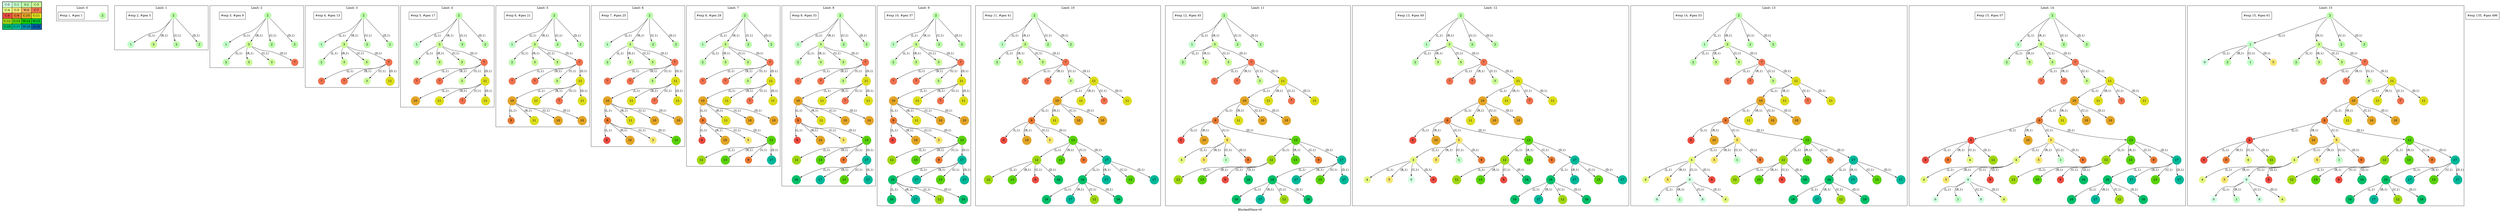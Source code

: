 strict digraph BlockedMaze { label="BlockedMaze-v0"
subgraph MAP {label=Map;map [shape=plaintext label=<<table border="1" cellpadding="5" cellspacing="0" cellborder="1"><tr><td bgcolor="0.39803922 0.15947579 0.99679532 1.        ">C:0</td><td bgcolor="0.35098039 0.23194764 0.99315867 1.        ">C:1</td><td bgcolor="0.29607843 0.31486959 0.98720184 1.        ">S:2</td><td bgcolor="0.24901961 0.38410575 0.98063477 1.        ">C:3</td></tr><tr><td bgcolor="0.19411765 0.46220388 0.97128103 1.        ">C:4</td><td bgcolor="0.14705882 0.52643216 0.96182564 1.        ">C:5</td><td bgcolor="0.09215686 0.59770746 0.94913494 1.        ">W:6</td><td bgcolor="0.0372549  0.66454018 0.93467977 1.        ">C:7</td></tr><tr><td bgcolor="0.00980392 0.71791192 0.92090552 1.        ">C:8</td><td bgcolor="0.06470588 0.77520398 0.9032472  1.        ">C:9</td><td bgcolor="0.11176471 0.81974048 0.88677369 1.        ">C:10</td><td bgcolor="0.16666667 0.8660254  0.8660254  1.        ">C:11</td></tr><tr><td bgcolor="0.21372549 0.9005867  0.84695821 1.        ">C:12</td><td bgcolor="0.26862745 0.93467977 0.82325295 1.        ">C:13</td><td bgcolor="0.32352941 0.96182564 0.79801723 1.        ">W:14</td><td bgcolor="0.37058824 0.97940977 0.77520398 1.        ">W:15</td></tr><tr><td bgcolor="0.4254902  0.99315867 0.74725253 1.        ">C:16</td><td bgcolor="0.47254902 0.99907048 0.72218645 1.        ">C:17</td><td bgcolor="0.52745098 0.99907048 0.69169844 1.        ">W:18</td><td bgcolor="0.5745098  0.99315867 0.66454018 1.        ">G:19</td></tr></table>>]} 
nodesep=1 ranksep=0.5 node [shape=circle] edge [arrowsize=0.7] 
subgraph cluster0 { label="Limit: 0" nodesep=1 ranksep=0.5 node [shape=circle] edge [arrowsize=0.7] 
"0_2" [label=2 style=filled color=white  fillcolor="0.29607843 0.31486959 0.98720184 1.        "];  "#exp 1, #gen 1" [ shape=box ];
}
subgraph cluster1 { label="Limit: 1" nodesep=1 ranksep=0.5 node [shape=circle] edge [arrowsize=0.7] 
"1_2" [label=2 style=filled color=white  fillcolor="0.29607843 0.31486959 0.98720184 1.        "]; 
"1_2.1-0" [label=1 style=filled color=white  fillcolor="0.35098039 0.23194764 0.99315867 1.        "];  "1_2" -> "1_2.1-0" [label="(L,1)" ]; 
"1_2.3-1" [label=3 style=filled color=white  fillcolor="0.24901961 0.38410575 0.98063477 1.        "];  "1_2" -> "1_2.3-1" [label="(R,1)" ]; 
"1_2.2-2" [label=2 style=filled color=white  fillcolor="0.29607843 0.31486959 0.98720184 1.        "];  "1_2" -> "1_2.2-2" [label="(U,1)" ]; 
"1_2.2-3" [label=2 style=filled color=white  fillcolor="0.29607843 0.31486959 0.98720184 1.        "];  "1_2" -> "1_2.2-3" [label="(D,1)" ];  "#exp 2, #gen 5" [ shape=box ];
}
subgraph cluster2 { label="Limit: 2" nodesep=1 ranksep=0.5 node [shape=circle] edge [arrowsize=0.7] 
"2_2" [label=2 style=filled color=white  fillcolor="0.29607843 0.31486959 0.98720184 1.        "]; 
"2_2.1-0" [label=1 style=filled color=white  fillcolor="0.35098039 0.23194764 0.99315867 1.        "];  "2_2" -> "2_2.1-0" [label="(L,1)" ]; 
"2_2.3-1" [label=3 style=filled color=white  fillcolor="0.24901961 0.38410575 0.98063477 1.        "];  "2_2" -> "2_2.3-1" [label="(R,1)" ]; 
"2_2.2-2" [label=2 style=filled color=white  fillcolor="0.29607843 0.31486959 0.98720184 1.        "];  "2_2" -> "2_2.2-2" [label="(U,1)" ]; 
"2_2.2-3" [label=2 style=filled color=white  fillcolor="0.29607843 0.31486959 0.98720184 1.        "];  "2_2" -> "2_2.2-3" [label="(D,1)" ]; 
"2_2.3.2-0" [label=2 style=filled color=white  fillcolor="0.29607843 0.31486959 0.98720184 1.        "];  "2_2.3-1" -> "2_2.3.2-0" [label="(L,1)" ]; 
"2_2.3.3-1" [label=3 style=filled color=white  fillcolor="0.24901961 0.38410575 0.98063477 1.        "];  "2_2.3-1" -> "2_2.3.3-1" [label="(R,1)" ]; 
"2_2.3.3-2" [label=3 style=filled color=white  fillcolor="0.24901961 0.38410575 0.98063477 1.        "];  "2_2.3-1" -> "2_2.3.3-2" [label="(U,1)" ]; 
"2_2.3.7-3" [label=7 style=filled color=white  fillcolor="0.0372549  0.66454018 0.93467977 1.        "];  "2_2.3-1" -> "2_2.3.7-3" [label="(D,1)" ];  "#exp 3, #gen 9" [ shape=box ];
}
subgraph cluster3 { label="Limit: 3" nodesep=1 ranksep=0.5 node [shape=circle] edge [arrowsize=0.7] 
"3_2" [label=2 style=filled color=white  fillcolor="0.29607843 0.31486959 0.98720184 1.        "]; 
"3_2.1-0" [label=1 style=filled color=white  fillcolor="0.35098039 0.23194764 0.99315867 1.        "];  "3_2" -> "3_2.1-0" [label="(L,1)" ]; 
"3_2.3-1" [label=3 style=filled color=white  fillcolor="0.24901961 0.38410575 0.98063477 1.        "];  "3_2" -> "3_2.3-1" [label="(R,1)" ]; 
"3_2.2-2" [label=2 style=filled color=white  fillcolor="0.29607843 0.31486959 0.98720184 1.        "];  "3_2" -> "3_2.2-2" [label="(U,1)" ]; 
"3_2.2-3" [label=2 style=filled color=white  fillcolor="0.29607843 0.31486959 0.98720184 1.        "];  "3_2" -> "3_2.2-3" [label="(D,1)" ]; 
"3_2.3.2-0" [label=2 style=filled color=white  fillcolor="0.29607843 0.31486959 0.98720184 1.        "];  "3_2.3-1" -> "3_2.3.2-0" [label="(L,1)" ]; 
"3_2.3.3-1" [label=3 style=filled color=white  fillcolor="0.24901961 0.38410575 0.98063477 1.        "];  "3_2.3-1" -> "3_2.3.3-1" [label="(R,1)" ]; 
"3_2.3.3-2" [label=3 style=filled color=white  fillcolor="0.24901961 0.38410575 0.98063477 1.        "];  "3_2.3-1" -> "3_2.3.3-2" [label="(U,1)" ]; 
"3_2.3.7-3" [label=7 style=filled color=white  fillcolor="0.0372549  0.66454018 0.93467977 1.        "];  "3_2.3-1" -> "3_2.3.7-3" [label="(D,1)" ]; 
"3_2.3.7.7-0" [label=7 style=filled color=white  fillcolor="0.0372549  0.66454018 0.93467977 1.        "];  "3_2.3.7-3" -> "3_2.3.7.7-0" [label="(L,1)" ]; 
"3_2.3.7.7-1" [label=7 style=filled color=white  fillcolor="0.0372549  0.66454018 0.93467977 1.        "];  "3_2.3.7-3" -> "3_2.3.7.7-1" [label="(R,1)" ]; 
"3_2.3.7.3-2" [label=3 style=filled color=white  fillcolor="0.24901961 0.38410575 0.98063477 1.        "];  "3_2.3.7-3" -> "3_2.3.7.3-2" [label="(U,1)" ]; 
"3_2.3.7.11-3" [label=11 style=filled color=white  fillcolor="0.16666667 0.8660254  0.8660254  1.        "];  "3_2.3.7-3" -> "3_2.3.7.11-3" [label="(D,1)" ];  "#exp 4, #gen 13" [ shape=box ];
}
subgraph cluster4 { label="Limit: 4" nodesep=1 ranksep=0.5 node [shape=circle] edge [arrowsize=0.7] 
"4_2" [label=2 style=filled color=white  fillcolor="0.29607843 0.31486959 0.98720184 1.        "]; 
"4_2.1-0" [label=1 style=filled color=white  fillcolor="0.35098039 0.23194764 0.99315867 1.        "];  "4_2" -> "4_2.1-0" [label="(L,1)" ]; 
"4_2.3-1" [label=3 style=filled color=white  fillcolor="0.24901961 0.38410575 0.98063477 1.        "];  "4_2" -> "4_2.3-1" [label="(R,1)" ]; 
"4_2.2-2" [label=2 style=filled color=white  fillcolor="0.29607843 0.31486959 0.98720184 1.        "];  "4_2" -> "4_2.2-2" [label="(U,1)" ]; 
"4_2.2-3" [label=2 style=filled color=white  fillcolor="0.29607843 0.31486959 0.98720184 1.        "];  "4_2" -> "4_2.2-3" [label="(D,1)" ]; 
"4_2.3.2-0" [label=2 style=filled color=white  fillcolor="0.29607843 0.31486959 0.98720184 1.        "];  "4_2.3-1" -> "4_2.3.2-0" [label="(L,1)" ]; 
"4_2.3.3-1" [label=3 style=filled color=white  fillcolor="0.24901961 0.38410575 0.98063477 1.        "];  "4_2.3-1" -> "4_2.3.3-1" [label="(R,1)" ]; 
"4_2.3.3-2" [label=3 style=filled color=white  fillcolor="0.24901961 0.38410575 0.98063477 1.        "];  "4_2.3-1" -> "4_2.3.3-2" [label="(U,1)" ]; 
"4_2.3.7-3" [label=7 style=filled color=white  fillcolor="0.0372549  0.66454018 0.93467977 1.        "];  "4_2.3-1" -> "4_2.3.7-3" [label="(D,1)" ]; 
"4_2.3.7.7-0" [label=7 style=filled color=white  fillcolor="0.0372549  0.66454018 0.93467977 1.        "];  "4_2.3.7-3" -> "4_2.3.7.7-0" [label="(L,1)" ]; 
"4_2.3.7.7-1" [label=7 style=filled color=white  fillcolor="0.0372549  0.66454018 0.93467977 1.        "];  "4_2.3.7-3" -> "4_2.3.7.7-1" [label="(R,1)" ]; 
"4_2.3.7.3-2" [label=3 style=filled color=white  fillcolor="0.24901961 0.38410575 0.98063477 1.        "];  "4_2.3.7-3" -> "4_2.3.7.3-2" [label="(U,1)" ]; 
"4_2.3.7.11-3" [label=11 style=filled color=white  fillcolor="0.16666667 0.8660254  0.8660254  1.        "];  "4_2.3.7-3" -> "4_2.3.7.11-3" [label="(D,1)" ]; 
"4_2.3.7.11.10-0" [label=10 style=filled color=white  fillcolor="0.11176471 0.81974048 0.88677369 1.        "];  "4_2.3.7.11-3" -> "4_2.3.7.11.10-0" [label="(L,1)" ]; 
"4_2.3.7.11.11-1" [label=11 style=filled color=white  fillcolor="0.16666667 0.8660254  0.8660254  1.        "];  "4_2.3.7.11-3" -> "4_2.3.7.11.11-1" [label="(R,1)" ]; 
"4_2.3.7.11.7-2" [label=7 style=filled color=white  fillcolor="0.0372549  0.66454018 0.93467977 1.        "];  "4_2.3.7.11-3" -> "4_2.3.7.11.7-2" [label="(U,1)" ]; 
"4_2.3.7.11.11-3" [label=11 style=filled color=white  fillcolor="0.16666667 0.8660254  0.8660254  1.        "];  "4_2.3.7.11-3" -> "4_2.3.7.11.11-3" [label="(D,1)" ];  "#exp 5, #gen 17" [ shape=box ];
}
subgraph cluster5 { label="Limit: 5" nodesep=1 ranksep=0.5 node [shape=circle] edge [arrowsize=0.7] 
"5_2" [label=2 style=filled color=white  fillcolor="0.29607843 0.31486959 0.98720184 1.        "]; 
"5_2.1-0" [label=1 style=filled color=white  fillcolor="0.35098039 0.23194764 0.99315867 1.        "];  "5_2" -> "5_2.1-0" [label="(L,1)" ]; 
"5_2.3-1" [label=3 style=filled color=white  fillcolor="0.24901961 0.38410575 0.98063477 1.        "];  "5_2" -> "5_2.3-1" [label="(R,1)" ]; 
"5_2.2-2" [label=2 style=filled color=white  fillcolor="0.29607843 0.31486959 0.98720184 1.        "];  "5_2" -> "5_2.2-2" [label="(U,1)" ]; 
"5_2.2-3" [label=2 style=filled color=white  fillcolor="0.29607843 0.31486959 0.98720184 1.        "];  "5_2" -> "5_2.2-3" [label="(D,1)" ]; 
"5_2.3.2-0" [label=2 style=filled color=white  fillcolor="0.29607843 0.31486959 0.98720184 1.        "];  "5_2.3-1" -> "5_2.3.2-0" [label="(L,1)" ]; 
"5_2.3.3-1" [label=3 style=filled color=white  fillcolor="0.24901961 0.38410575 0.98063477 1.        "];  "5_2.3-1" -> "5_2.3.3-1" [label="(R,1)" ]; 
"5_2.3.3-2" [label=3 style=filled color=white  fillcolor="0.24901961 0.38410575 0.98063477 1.        "];  "5_2.3-1" -> "5_2.3.3-2" [label="(U,1)" ]; 
"5_2.3.7-3" [label=7 style=filled color=white  fillcolor="0.0372549  0.66454018 0.93467977 1.        "];  "5_2.3-1" -> "5_2.3.7-3" [label="(D,1)" ]; 
"5_2.3.7.7-0" [label=7 style=filled color=white  fillcolor="0.0372549  0.66454018 0.93467977 1.        "];  "5_2.3.7-3" -> "5_2.3.7.7-0" [label="(L,1)" ]; 
"5_2.3.7.7-1" [label=7 style=filled color=white  fillcolor="0.0372549  0.66454018 0.93467977 1.        "];  "5_2.3.7-3" -> "5_2.3.7.7-1" [label="(R,1)" ]; 
"5_2.3.7.3-2" [label=3 style=filled color=white  fillcolor="0.24901961 0.38410575 0.98063477 1.        "];  "5_2.3.7-3" -> "5_2.3.7.3-2" [label="(U,1)" ]; 
"5_2.3.7.11-3" [label=11 style=filled color=white  fillcolor="0.16666667 0.8660254  0.8660254  1.        "];  "5_2.3.7-3" -> "5_2.3.7.11-3" [label="(D,1)" ]; 
"5_2.3.7.11.10-0" [label=10 style=filled color=white  fillcolor="0.11176471 0.81974048 0.88677369 1.        "];  "5_2.3.7.11-3" -> "5_2.3.7.11.10-0" [label="(L,1)" ]; 
"5_2.3.7.11.11-1" [label=11 style=filled color=white  fillcolor="0.16666667 0.8660254  0.8660254  1.        "];  "5_2.3.7.11-3" -> "5_2.3.7.11.11-1" [label="(R,1)" ]; 
"5_2.3.7.11.7-2" [label=7 style=filled color=white  fillcolor="0.0372549  0.66454018 0.93467977 1.        "];  "5_2.3.7.11-3" -> "5_2.3.7.11.7-2" [label="(U,1)" ]; 
"5_2.3.7.11.11-3" [label=11 style=filled color=white  fillcolor="0.16666667 0.8660254  0.8660254  1.        "];  "5_2.3.7.11-3" -> "5_2.3.7.11.11-3" [label="(D,1)" ]; 
"5_2.3.7.11.10.9-0" [label=9 style=filled color=white  fillcolor="0.06470588 0.77520398 0.9032472  1.        "];  "5_2.3.7.11.10-0" -> "5_2.3.7.11.10.9-0" [label="(L,1)" ]; 
"5_2.3.7.11.10.11-1" [label=11 style=filled color=white  fillcolor="0.16666667 0.8660254  0.8660254  1.        "];  "5_2.3.7.11.10-0" -> "5_2.3.7.11.10.11-1" [label="(R,1)" ]; 
"5_2.3.7.11.10.10-2" [label=10 style=filled color=white  fillcolor="0.11176471 0.81974048 0.88677369 1.        "];  "5_2.3.7.11.10-0" -> "5_2.3.7.11.10.10-2" [label="(U,1)" ]; 
"5_2.3.7.11.10.10-3" [label=10 style=filled color=white  fillcolor="0.11176471 0.81974048 0.88677369 1.        "];  "5_2.3.7.11.10-0" -> "5_2.3.7.11.10.10-3" [label="(D,1)" ];  "#exp 6, #gen 21" [ shape=box ];
}
subgraph cluster6 { label="Limit: 6" nodesep=1 ranksep=0.5 node [shape=circle] edge [arrowsize=0.7] 
"6_2" [label=2 style=filled color=white  fillcolor="0.29607843 0.31486959 0.98720184 1.        "]; 
"6_2.1-0" [label=1 style=filled color=white  fillcolor="0.35098039 0.23194764 0.99315867 1.        "];  "6_2" -> "6_2.1-0" [label="(L,1)" ]; 
"6_2.3-1" [label=3 style=filled color=white  fillcolor="0.24901961 0.38410575 0.98063477 1.        "];  "6_2" -> "6_2.3-1" [label="(R,1)" ]; 
"6_2.2-2" [label=2 style=filled color=white  fillcolor="0.29607843 0.31486959 0.98720184 1.        "];  "6_2" -> "6_2.2-2" [label="(U,1)" ]; 
"6_2.2-3" [label=2 style=filled color=white  fillcolor="0.29607843 0.31486959 0.98720184 1.        "];  "6_2" -> "6_2.2-3" [label="(D,1)" ]; 
"6_2.3.2-0" [label=2 style=filled color=white  fillcolor="0.29607843 0.31486959 0.98720184 1.        "];  "6_2.3-1" -> "6_2.3.2-0" [label="(L,1)" ]; 
"6_2.3.3-1" [label=3 style=filled color=white  fillcolor="0.24901961 0.38410575 0.98063477 1.        "];  "6_2.3-1" -> "6_2.3.3-1" [label="(R,1)" ]; 
"6_2.3.3-2" [label=3 style=filled color=white  fillcolor="0.24901961 0.38410575 0.98063477 1.        "];  "6_2.3-1" -> "6_2.3.3-2" [label="(U,1)" ]; 
"6_2.3.7-3" [label=7 style=filled color=white  fillcolor="0.0372549  0.66454018 0.93467977 1.        "];  "6_2.3-1" -> "6_2.3.7-3" [label="(D,1)" ]; 
"6_2.3.7.7-0" [label=7 style=filled color=white  fillcolor="0.0372549  0.66454018 0.93467977 1.        "];  "6_2.3.7-3" -> "6_2.3.7.7-0" [label="(L,1)" ]; 
"6_2.3.7.7-1" [label=7 style=filled color=white  fillcolor="0.0372549  0.66454018 0.93467977 1.        "];  "6_2.3.7-3" -> "6_2.3.7.7-1" [label="(R,1)" ]; 
"6_2.3.7.3-2" [label=3 style=filled color=white  fillcolor="0.24901961 0.38410575 0.98063477 1.        "];  "6_2.3.7-3" -> "6_2.3.7.3-2" [label="(U,1)" ]; 
"6_2.3.7.11-3" [label=11 style=filled color=white  fillcolor="0.16666667 0.8660254  0.8660254  1.        "];  "6_2.3.7-3" -> "6_2.3.7.11-3" [label="(D,1)" ]; 
"6_2.3.7.11.10-0" [label=10 style=filled color=white  fillcolor="0.11176471 0.81974048 0.88677369 1.        "];  "6_2.3.7.11-3" -> "6_2.3.7.11.10-0" [label="(L,1)" ]; 
"6_2.3.7.11.11-1" [label=11 style=filled color=white  fillcolor="0.16666667 0.8660254  0.8660254  1.        "];  "6_2.3.7.11-3" -> "6_2.3.7.11.11-1" [label="(R,1)" ]; 
"6_2.3.7.11.7-2" [label=7 style=filled color=white  fillcolor="0.0372549  0.66454018 0.93467977 1.        "];  "6_2.3.7.11-3" -> "6_2.3.7.11.7-2" [label="(U,1)" ]; 
"6_2.3.7.11.11-3" [label=11 style=filled color=white  fillcolor="0.16666667 0.8660254  0.8660254  1.        "];  "6_2.3.7.11-3" -> "6_2.3.7.11.11-3" [label="(D,1)" ]; 
"6_2.3.7.11.10.9-0" [label=9 style=filled color=white  fillcolor="0.06470588 0.77520398 0.9032472  1.        "];  "6_2.3.7.11.10-0" -> "6_2.3.7.11.10.9-0" [label="(L,1)" ]; 
"6_2.3.7.11.10.11-1" [label=11 style=filled color=white  fillcolor="0.16666667 0.8660254  0.8660254  1.        "];  "6_2.3.7.11.10-0" -> "6_2.3.7.11.10.11-1" [label="(R,1)" ]; 
"6_2.3.7.11.10.10-2" [label=10 style=filled color=white  fillcolor="0.11176471 0.81974048 0.88677369 1.        "];  "6_2.3.7.11.10-0" -> "6_2.3.7.11.10.10-2" [label="(U,1)" ]; 
"6_2.3.7.11.10.10-3" [label=10 style=filled color=white  fillcolor="0.11176471 0.81974048 0.88677369 1.        "];  "6_2.3.7.11.10-0" -> "6_2.3.7.11.10.10-3" [label="(D,1)" ]; 
"6_2.3.7.11.10.9.8-0" [label=8 style=filled color=white  fillcolor="0.00980392 0.71791192 0.92090552 1.        "];  "6_2.3.7.11.10.9-0" -> "6_2.3.7.11.10.9.8-0" [label="(L,1)" ]; 
"6_2.3.7.11.10.9.10-1" [label=10 style=filled color=white  fillcolor="0.11176471 0.81974048 0.88677369 1.        "];  "6_2.3.7.11.10.9-0" -> "6_2.3.7.11.10.9.10-1" [label="(R,1)" ]; 
"6_2.3.7.11.10.9.5-2" [label=5 style=filled color=white  fillcolor="0.14705882 0.52643216 0.96182564 1.        "];  "6_2.3.7.11.10.9-0" -> "6_2.3.7.11.10.9.5-2" [label="(U,1)" ]; 
"6_2.3.7.11.10.9.13-3" [label=13 style=filled color=white  fillcolor="0.26862745 0.93467977 0.82325295 1.        "];  "6_2.3.7.11.10.9-0" -> "6_2.3.7.11.10.9.13-3" [label="(D,1)" ];  "#exp 7, #gen 25" [ shape=box ];
}
subgraph cluster7 { label="Limit: 7" nodesep=1 ranksep=0.5 node [shape=circle] edge [arrowsize=0.7] 
"7_2" [label=2 style=filled color=white  fillcolor="0.29607843 0.31486959 0.98720184 1.        "]; 
"7_2.1-0" [label=1 style=filled color=white  fillcolor="0.35098039 0.23194764 0.99315867 1.        "];  "7_2" -> "7_2.1-0" [label="(L,1)" ]; 
"7_2.3-1" [label=3 style=filled color=white  fillcolor="0.24901961 0.38410575 0.98063477 1.        "];  "7_2" -> "7_2.3-1" [label="(R,1)" ]; 
"7_2.2-2" [label=2 style=filled color=white  fillcolor="0.29607843 0.31486959 0.98720184 1.        "];  "7_2" -> "7_2.2-2" [label="(U,1)" ]; 
"7_2.2-3" [label=2 style=filled color=white  fillcolor="0.29607843 0.31486959 0.98720184 1.        "];  "7_2" -> "7_2.2-3" [label="(D,1)" ]; 
"7_2.3.2-0" [label=2 style=filled color=white  fillcolor="0.29607843 0.31486959 0.98720184 1.        "];  "7_2.3-1" -> "7_2.3.2-0" [label="(L,1)" ]; 
"7_2.3.3-1" [label=3 style=filled color=white  fillcolor="0.24901961 0.38410575 0.98063477 1.        "];  "7_2.3-1" -> "7_2.3.3-1" [label="(R,1)" ]; 
"7_2.3.3-2" [label=3 style=filled color=white  fillcolor="0.24901961 0.38410575 0.98063477 1.        "];  "7_2.3-1" -> "7_2.3.3-2" [label="(U,1)" ]; 
"7_2.3.7-3" [label=7 style=filled color=white  fillcolor="0.0372549  0.66454018 0.93467977 1.        "];  "7_2.3-1" -> "7_2.3.7-3" [label="(D,1)" ]; 
"7_2.3.7.7-0" [label=7 style=filled color=white  fillcolor="0.0372549  0.66454018 0.93467977 1.        "];  "7_2.3.7-3" -> "7_2.3.7.7-0" [label="(L,1)" ]; 
"7_2.3.7.7-1" [label=7 style=filled color=white  fillcolor="0.0372549  0.66454018 0.93467977 1.        "];  "7_2.3.7-3" -> "7_2.3.7.7-1" [label="(R,1)" ]; 
"7_2.3.7.3-2" [label=3 style=filled color=white  fillcolor="0.24901961 0.38410575 0.98063477 1.        "];  "7_2.3.7-3" -> "7_2.3.7.3-2" [label="(U,1)" ]; 
"7_2.3.7.11-3" [label=11 style=filled color=white  fillcolor="0.16666667 0.8660254  0.8660254  1.        "];  "7_2.3.7-3" -> "7_2.3.7.11-3" [label="(D,1)" ]; 
"7_2.3.7.11.10-0" [label=10 style=filled color=white  fillcolor="0.11176471 0.81974048 0.88677369 1.        "];  "7_2.3.7.11-3" -> "7_2.3.7.11.10-0" [label="(L,1)" ]; 
"7_2.3.7.11.11-1" [label=11 style=filled color=white  fillcolor="0.16666667 0.8660254  0.8660254  1.        "];  "7_2.3.7.11-3" -> "7_2.3.7.11.11-1" [label="(R,1)" ]; 
"7_2.3.7.11.7-2" [label=7 style=filled color=white  fillcolor="0.0372549  0.66454018 0.93467977 1.        "];  "7_2.3.7.11-3" -> "7_2.3.7.11.7-2" [label="(U,1)" ]; 
"7_2.3.7.11.11-3" [label=11 style=filled color=white  fillcolor="0.16666667 0.8660254  0.8660254  1.        "];  "7_2.3.7.11-3" -> "7_2.3.7.11.11-3" [label="(D,1)" ]; 
"7_2.3.7.11.10.9-0" [label=9 style=filled color=white  fillcolor="0.06470588 0.77520398 0.9032472  1.        "];  "7_2.3.7.11.10-0" -> "7_2.3.7.11.10.9-0" [label="(L,1)" ]; 
"7_2.3.7.11.10.11-1" [label=11 style=filled color=white  fillcolor="0.16666667 0.8660254  0.8660254  1.        "];  "7_2.3.7.11.10-0" -> "7_2.3.7.11.10.11-1" [label="(R,1)" ]; 
"7_2.3.7.11.10.10-2" [label=10 style=filled color=white  fillcolor="0.11176471 0.81974048 0.88677369 1.        "];  "7_2.3.7.11.10-0" -> "7_2.3.7.11.10.10-2" [label="(U,1)" ]; 
"7_2.3.7.11.10.10-3" [label=10 style=filled color=white  fillcolor="0.11176471 0.81974048 0.88677369 1.        "];  "7_2.3.7.11.10-0" -> "7_2.3.7.11.10.10-3" [label="(D,1)" ]; 
"7_2.3.7.11.10.9.8-0" [label=8 style=filled color=white  fillcolor="0.00980392 0.71791192 0.92090552 1.        "];  "7_2.3.7.11.10.9-0" -> "7_2.3.7.11.10.9.8-0" [label="(L,1)" ]; 
"7_2.3.7.11.10.9.10-1" [label=10 style=filled color=white  fillcolor="0.11176471 0.81974048 0.88677369 1.        "];  "7_2.3.7.11.10.9-0" -> "7_2.3.7.11.10.9.10-1" [label="(R,1)" ]; 
"7_2.3.7.11.10.9.5-2" [label=5 style=filled color=white  fillcolor="0.14705882 0.52643216 0.96182564 1.        "];  "7_2.3.7.11.10.9-0" -> "7_2.3.7.11.10.9.5-2" [label="(U,1)" ]; 
"7_2.3.7.11.10.9.13-3" [label=13 style=filled color=white  fillcolor="0.26862745 0.93467977 0.82325295 1.        "];  "7_2.3.7.11.10.9-0" -> "7_2.3.7.11.10.9.13-3" [label="(D,1)" ]; 
"7_2.3.7.11.10.9.13.12-0" [label=12 style=filled color=white  fillcolor="0.21372549 0.9005867  0.84695821 1.        "];  "7_2.3.7.11.10.9.13-3" -> "7_2.3.7.11.10.9.13.12-0" [label="(L,1)" ]; 
"7_2.3.7.11.10.9.13.13-1" [label=13 style=filled color=white  fillcolor="0.26862745 0.93467977 0.82325295 1.        "];  "7_2.3.7.11.10.9.13-3" -> "7_2.3.7.11.10.9.13.13-1" [label="(R,1)" ]; 
"7_2.3.7.11.10.9.13.9-2" [label=9 style=filled color=white  fillcolor="0.06470588 0.77520398 0.9032472  1.        "];  "7_2.3.7.11.10.9.13-3" -> "7_2.3.7.11.10.9.13.9-2" [label="(U,1)" ]; 
"7_2.3.7.11.10.9.13.17-3" [label=17 style=filled color=white  fillcolor="0.47254902 0.99907048 0.72218645 1.        "];  "7_2.3.7.11.10.9.13-3" -> "7_2.3.7.11.10.9.13.17-3" [label="(D,1)" ];  "#exp 8, #gen 29" [ shape=box ];
}
subgraph cluster8 { label="Limit: 8" nodesep=1 ranksep=0.5 node [shape=circle] edge [arrowsize=0.7] 
"8_2" [label=2 style=filled color=white  fillcolor="0.29607843 0.31486959 0.98720184 1.        "]; 
"8_2.1-0" [label=1 style=filled color=white  fillcolor="0.35098039 0.23194764 0.99315867 1.        "];  "8_2" -> "8_2.1-0" [label="(L,1)" ]; 
"8_2.3-1" [label=3 style=filled color=white  fillcolor="0.24901961 0.38410575 0.98063477 1.        "];  "8_2" -> "8_2.3-1" [label="(R,1)" ]; 
"8_2.2-2" [label=2 style=filled color=white  fillcolor="0.29607843 0.31486959 0.98720184 1.        "];  "8_2" -> "8_2.2-2" [label="(U,1)" ]; 
"8_2.2-3" [label=2 style=filled color=white  fillcolor="0.29607843 0.31486959 0.98720184 1.        "];  "8_2" -> "8_2.2-3" [label="(D,1)" ]; 
"8_2.3.2-0" [label=2 style=filled color=white  fillcolor="0.29607843 0.31486959 0.98720184 1.        "];  "8_2.3-1" -> "8_2.3.2-0" [label="(L,1)" ]; 
"8_2.3.3-1" [label=3 style=filled color=white  fillcolor="0.24901961 0.38410575 0.98063477 1.        "];  "8_2.3-1" -> "8_2.3.3-1" [label="(R,1)" ]; 
"8_2.3.3-2" [label=3 style=filled color=white  fillcolor="0.24901961 0.38410575 0.98063477 1.        "];  "8_2.3-1" -> "8_2.3.3-2" [label="(U,1)" ]; 
"8_2.3.7-3" [label=7 style=filled color=white  fillcolor="0.0372549  0.66454018 0.93467977 1.        "];  "8_2.3-1" -> "8_2.3.7-3" [label="(D,1)" ]; 
"8_2.3.7.7-0" [label=7 style=filled color=white  fillcolor="0.0372549  0.66454018 0.93467977 1.        "];  "8_2.3.7-3" -> "8_2.3.7.7-0" [label="(L,1)" ]; 
"8_2.3.7.7-1" [label=7 style=filled color=white  fillcolor="0.0372549  0.66454018 0.93467977 1.        "];  "8_2.3.7-3" -> "8_2.3.7.7-1" [label="(R,1)" ]; 
"8_2.3.7.3-2" [label=3 style=filled color=white  fillcolor="0.24901961 0.38410575 0.98063477 1.        "];  "8_2.3.7-3" -> "8_2.3.7.3-2" [label="(U,1)" ]; 
"8_2.3.7.11-3" [label=11 style=filled color=white  fillcolor="0.16666667 0.8660254  0.8660254  1.        "];  "8_2.3.7-3" -> "8_2.3.7.11-3" [label="(D,1)" ]; 
"8_2.3.7.11.10-0" [label=10 style=filled color=white  fillcolor="0.11176471 0.81974048 0.88677369 1.        "];  "8_2.3.7.11-3" -> "8_2.3.7.11.10-0" [label="(L,1)" ]; 
"8_2.3.7.11.11-1" [label=11 style=filled color=white  fillcolor="0.16666667 0.8660254  0.8660254  1.        "];  "8_2.3.7.11-3" -> "8_2.3.7.11.11-1" [label="(R,1)" ]; 
"8_2.3.7.11.7-2" [label=7 style=filled color=white  fillcolor="0.0372549  0.66454018 0.93467977 1.        "];  "8_2.3.7.11-3" -> "8_2.3.7.11.7-2" [label="(U,1)" ]; 
"8_2.3.7.11.11-3" [label=11 style=filled color=white  fillcolor="0.16666667 0.8660254  0.8660254  1.        "];  "8_2.3.7.11-3" -> "8_2.3.7.11.11-3" [label="(D,1)" ]; 
"8_2.3.7.11.10.9-0" [label=9 style=filled color=white  fillcolor="0.06470588 0.77520398 0.9032472  1.        "];  "8_2.3.7.11.10-0" -> "8_2.3.7.11.10.9-0" [label="(L,1)" ]; 
"8_2.3.7.11.10.11-1" [label=11 style=filled color=white  fillcolor="0.16666667 0.8660254  0.8660254  1.        "];  "8_2.3.7.11.10-0" -> "8_2.3.7.11.10.11-1" [label="(R,1)" ]; 
"8_2.3.7.11.10.10-2" [label=10 style=filled color=white  fillcolor="0.11176471 0.81974048 0.88677369 1.        "];  "8_2.3.7.11.10-0" -> "8_2.3.7.11.10.10-2" [label="(U,1)" ]; 
"8_2.3.7.11.10.10-3" [label=10 style=filled color=white  fillcolor="0.11176471 0.81974048 0.88677369 1.        "];  "8_2.3.7.11.10-0" -> "8_2.3.7.11.10.10-3" [label="(D,1)" ]; 
"8_2.3.7.11.10.9.8-0" [label=8 style=filled color=white  fillcolor="0.00980392 0.71791192 0.92090552 1.        "];  "8_2.3.7.11.10.9-0" -> "8_2.3.7.11.10.9.8-0" [label="(L,1)" ]; 
"8_2.3.7.11.10.9.10-1" [label=10 style=filled color=white  fillcolor="0.11176471 0.81974048 0.88677369 1.        "];  "8_2.3.7.11.10.9-0" -> "8_2.3.7.11.10.9.10-1" [label="(R,1)" ]; 
"8_2.3.7.11.10.9.5-2" [label=5 style=filled color=white  fillcolor="0.14705882 0.52643216 0.96182564 1.        "];  "8_2.3.7.11.10.9-0" -> "8_2.3.7.11.10.9.5-2" [label="(U,1)" ]; 
"8_2.3.7.11.10.9.13-3" [label=13 style=filled color=white  fillcolor="0.26862745 0.93467977 0.82325295 1.        "];  "8_2.3.7.11.10.9-0" -> "8_2.3.7.11.10.9.13-3" [label="(D,1)" ]; 
"8_2.3.7.11.10.9.13.12-0" [label=12 style=filled color=white  fillcolor="0.21372549 0.9005867  0.84695821 1.        "];  "8_2.3.7.11.10.9.13-3" -> "8_2.3.7.11.10.9.13.12-0" [label="(L,1)" ]; 
"8_2.3.7.11.10.9.13.13-1" [label=13 style=filled color=white  fillcolor="0.26862745 0.93467977 0.82325295 1.        "];  "8_2.3.7.11.10.9.13-3" -> "8_2.3.7.11.10.9.13.13-1" [label="(R,1)" ]; 
"8_2.3.7.11.10.9.13.9-2" [label=9 style=filled color=white  fillcolor="0.06470588 0.77520398 0.9032472  1.        "];  "8_2.3.7.11.10.9.13-3" -> "8_2.3.7.11.10.9.13.9-2" [label="(U,1)" ]; 
"8_2.3.7.11.10.9.13.17-3" [label=17 style=filled color=white  fillcolor="0.47254902 0.99907048 0.72218645 1.        "];  "8_2.3.7.11.10.9.13-3" -> "8_2.3.7.11.10.9.13.17-3" [label="(D,1)" ]; 
"8_2.3.7.11.10.9.13.17.16-0" [label=16 style=filled color=white  fillcolor="0.4254902  0.99315867 0.74725253 1.        "];  "8_2.3.7.11.10.9.13.17-3" -> "8_2.3.7.11.10.9.13.17.16-0" [label="(L,1)" ]; 
"8_2.3.7.11.10.9.13.17.17-1" [label=17 style=filled color=white  fillcolor="0.47254902 0.99907048 0.72218645 1.        "];  "8_2.3.7.11.10.9.13.17-3" -> "8_2.3.7.11.10.9.13.17.17-1" [label="(R,1)" ]; 
"8_2.3.7.11.10.9.13.17.13-2" [label=13 style=filled color=white  fillcolor="0.26862745 0.93467977 0.82325295 1.        "];  "8_2.3.7.11.10.9.13.17-3" -> "8_2.3.7.11.10.9.13.17.13-2" [label="(U,1)" ]; 
"8_2.3.7.11.10.9.13.17.17-3" [label=17 style=filled color=white  fillcolor="0.47254902 0.99907048 0.72218645 1.        "];  "8_2.3.7.11.10.9.13.17-3" -> "8_2.3.7.11.10.9.13.17.17-3" [label="(D,1)" ];  "#exp 9, #gen 33" [ shape=box ];
}
subgraph cluster9 { label="Limit: 9" nodesep=1 ranksep=0.5 node [shape=circle] edge [arrowsize=0.7] 
"9_2" [label=2 style=filled color=white  fillcolor="0.29607843 0.31486959 0.98720184 1.        "]; 
"9_2.1-0" [label=1 style=filled color=white  fillcolor="0.35098039 0.23194764 0.99315867 1.        "];  "9_2" -> "9_2.1-0" [label="(L,1)" ]; 
"9_2.3-1" [label=3 style=filled color=white  fillcolor="0.24901961 0.38410575 0.98063477 1.        "];  "9_2" -> "9_2.3-1" [label="(R,1)" ]; 
"9_2.2-2" [label=2 style=filled color=white  fillcolor="0.29607843 0.31486959 0.98720184 1.        "];  "9_2" -> "9_2.2-2" [label="(U,1)" ]; 
"9_2.2-3" [label=2 style=filled color=white  fillcolor="0.29607843 0.31486959 0.98720184 1.        "];  "9_2" -> "9_2.2-3" [label="(D,1)" ]; 
"9_2.3.2-0" [label=2 style=filled color=white  fillcolor="0.29607843 0.31486959 0.98720184 1.        "];  "9_2.3-1" -> "9_2.3.2-0" [label="(L,1)" ]; 
"9_2.3.3-1" [label=3 style=filled color=white  fillcolor="0.24901961 0.38410575 0.98063477 1.        "];  "9_2.3-1" -> "9_2.3.3-1" [label="(R,1)" ]; 
"9_2.3.3-2" [label=3 style=filled color=white  fillcolor="0.24901961 0.38410575 0.98063477 1.        "];  "9_2.3-1" -> "9_2.3.3-2" [label="(U,1)" ]; 
"9_2.3.7-3" [label=7 style=filled color=white  fillcolor="0.0372549  0.66454018 0.93467977 1.        "];  "9_2.3-1" -> "9_2.3.7-3" [label="(D,1)" ]; 
"9_2.3.7.7-0" [label=7 style=filled color=white  fillcolor="0.0372549  0.66454018 0.93467977 1.        "];  "9_2.3.7-3" -> "9_2.3.7.7-0" [label="(L,1)" ]; 
"9_2.3.7.7-1" [label=7 style=filled color=white  fillcolor="0.0372549  0.66454018 0.93467977 1.        "];  "9_2.3.7-3" -> "9_2.3.7.7-1" [label="(R,1)" ]; 
"9_2.3.7.3-2" [label=3 style=filled color=white  fillcolor="0.24901961 0.38410575 0.98063477 1.        "];  "9_2.3.7-3" -> "9_2.3.7.3-2" [label="(U,1)" ]; 
"9_2.3.7.11-3" [label=11 style=filled color=white  fillcolor="0.16666667 0.8660254  0.8660254  1.        "];  "9_2.3.7-3" -> "9_2.3.7.11-3" [label="(D,1)" ]; 
"9_2.3.7.11.10-0" [label=10 style=filled color=white  fillcolor="0.11176471 0.81974048 0.88677369 1.        "];  "9_2.3.7.11-3" -> "9_2.3.7.11.10-0" [label="(L,1)" ]; 
"9_2.3.7.11.11-1" [label=11 style=filled color=white  fillcolor="0.16666667 0.8660254  0.8660254  1.        "];  "9_2.3.7.11-3" -> "9_2.3.7.11.11-1" [label="(R,1)" ]; 
"9_2.3.7.11.7-2" [label=7 style=filled color=white  fillcolor="0.0372549  0.66454018 0.93467977 1.        "];  "9_2.3.7.11-3" -> "9_2.3.7.11.7-2" [label="(U,1)" ]; 
"9_2.3.7.11.11-3" [label=11 style=filled color=white  fillcolor="0.16666667 0.8660254  0.8660254  1.        "];  "9_2.3.7.11-3" -> "9_2.3.7.11.11-3" [label="(D,1)" ]; 
"9_2.3.7.11.10.9-0" [label=9 style=filled color=white  fillcolor="0.06470588 0.77520398 0.9032472  1.        "];  "9_2.3.7.11.10-0" -> "9_2.3.7.11.10.9-0" [label="(L,1)" ]; 
"9_2.3.7.11.10.11-1" [label=11 style=filled color=white  fillcolor="0.16666667 0.8660254  0.8660254  1.        "];  "9_2.3.7.11.10-0" -> "9_2.3.7.11.10.11-1" [label="(R,1)" ]; 
"9_2.3.7.11.10.10-2" [label=10 style=filled color=white  fillcolor="0.11176471 0.81974048 0.88677369 1.        "];  "9_2.3.7.11.10-0" -> "9_2.3.7.11.10.10-2" [label="(U,1)" ]; 
"9_2.3.7.11.10.10-3" [label=10 style=filled color=white  fillcolor="0.11176471 0.81974048 0.88677369 1.        "];  "9_2.3.7.11.10-0" -> "9_2.3.7.11.10.10-3" [label="(D,1)" ]; 
"9_2.3.7.11.10.9.8-0" [label=8 style=filled color=white  fillcolor="0.00980392 0.71791192 0.92090552 1.        "];  "9_2.3.7.11.10.9-0" -> "9_2.3.7.11.10.9.8-0" [label="(L,1)" ]; 
"9_2.3.7.11.10.9.10-1" [label=10 style=filled color=white  fillcolor="0.11176471 0.81974048 0.88677369 1.        "];  "9_2.3.7.11.10.9-0" -> "9_2.3.7.11.10.9.10-1" [label="(R,1)" ]; 
"9_2.3.7.11.10.9.5-2" [label=5 style=filled color=white  fillcolor="0.14705882 0.52643216 0.96182564 1.        "];  "9_2.3.7.11.10.9-0" -> "9_2.3.7.11.10.9.5-2" [label="(U,1)" ]; 
"9_2.3.7.11.10.9.13-3" [label=13 style=filled color=white  fillcolor="0.26862745 0.93467977 0.82325295 1.        "];  "9_2.3.7.11.10.9-0" -> "9_2.3.7.11.10.9.13-3" [label="(D,1)" ]; 
"9_2.3.7.11.10.9.13.12-0" [label=12 style=filled color=white  fillcolor="0.21372549 0.9005867  0.84695821 1.        "];  "9_2.3.7.11.10.9.13-3" -> "9_2.3.7.11.10.9.13.12-0" [label="(L,1)" ]; 
"9_2.3.7.11.10.9.13.13-1" [label=13 style=filled color=white  fillcolor="0.26862745 0.93467977 0.82325295 1.        "];  "9_2.3.7.11.10.9.13-3" -> "9_2.3.7.11.10.9.13.13-1" [label="(R,1)" ]; 
"9_2.3.7.11.10.9.13.9-2" [label=9 style=filled color=white  fillcolor="0.06470588 0.77520398 0.9032472  1.        "];  "9_2.3.7.11.10.9.13-3" -> "9_2.3.7.11.10.9.13.9-2" [label="(U,1)" ]; 
"9_2.3.7.11.10.9.13.17-3" [label=17 style=filled color=white  fillcolor="0.47254902 0.99907048 0.72218645 1.        "];  "9_2.3.7.11.10.9.13-3" -> "9_2.3.7.11.10.9.13.17-3" [label="(D,1)" ]; 
"9_2.3.7.11.10.9.13.17.16-0" [label=16 style=filled color=white  fillcolor="0.4254902  0.99315867 0.74725253 1.        "];  "9_2.3.7.11.10.9.13.17-3" -> "9_2.3.7.11.10.9.13.17.16-0" [label="(L,1)" ]; 
"9_2.3.7.11.10.9.13.17.17-1" [label=17 style=filled color=white  fillcolor="0.47254902 0.99907048 0.72218645 1.        "];  "9_2.3.7.11.10.9.13.17-3" -> "9_2.3.7.11.10.9.13.17.17-1" [label="(R,1)" ]; 
"9_2.3.7.11.10.9.13.17.13-2" [label=13 style=filled color=white  fillcolor="0.26862745 0.93467977 0.82325295 1.        "];  "9_2.3.7.11.10.9.13.17-3" -> "9_2.3.7.11.10.9.13.17.13-2" [label="(U,1)" ]; 
"9_2.3.7.11.10.9.13.17.17-3" [label=17 style=filled color=white  fillcolor="0.47254902 0.99907048 0.72218645 1.        "];  "9_2.3.7.11.10.9.13.17-3" -> "9_2.3.7.11.10.9.13.17.17-3" [label="(D,1)" ]; 
"9_2.3.7.11.10.9.13.17.16.16-0" [label=16 style=filled color=white  fillcolor="0.4254902  0.99315867 0.74725253 1.        "];  "9_2.3.7.11.10.9.13.17.16-0" -> "9_2.3.7.11.10.9.13.17.16.16-0" [label="(L,1)" ]; 
"9_2.3.7.11.10.9.13.17.16.17-1" [label=17 style=filled color=white  fillcolor="0.47254902 0.99907048 0.72218645 1.        "];  "9_2.3.7.11.10.9.13.17.16-0" -> "9_2.3.7.11.10.9.13.17.16.17-1" [label="(R,1)" ]; 
"9_2.3.7.11.10.9.13.17.16.12-2" [label=12 style=filled color=white  fillcolor="0.21372549 0.9005867  0.84695821 1.        "];  "9_2.3.7.11.10.9.13.17.16-0" -> "9_2.3.7.11.10.9.13.17.16.12-2" [label="(U,1)" ]; 
"9_2.3.7.11.10.9.13.17.16.16-3" [label=16 style=filled color=white  fillcolor="0.4254902  0.99315867 0.74725253 1.        "];  "9_2.3.7.11.10.9.13.17.16-0" -> "9_2.3.7.11.10.9.13.17.16.16-3" [label="(D,1)" ];  "#exp 10, #gen 37" [ shape=box ];
}
subgraph cluster10 { label="Limit: 10" nodesep=1 ranksep=0.5 node [shape=circle] edge [arrowsize=0.7] 
"10_2" [label=2 style=filled color=white  fillcolor="0.29607843 0.31486959 0.98720184 1.        "]; 
"10_2.1-0" [label=1 style=filled color=white  fillcolor="0.35098039 0.23194764 0.99315867 1.        "];  "10_2" -> "10_2.1-0" [label="(L,1)" ]; 
"10_2.3-1" [label=3 style=filled color=white  fillcolor="0.24901961 0.38410575 0.98063477 1.        "];  "10_2" -> "10_2.3-1" [label="(R,1)" ]; 
"10_2.2-2" [label=2 style=filled color=white  fillcolor="0.29607843 0.31486959 0.98720184 1.        "];  "10_2" -> "10_2.2-2" [label="(U,1)" ]; 
"10_2.2-3" [label=2 style=filled color=white  fillcolor="0.29607843 0.31486959 0.98720184 1.        "];  "10_2" -> "10_2.2-3" [label="(D,1)" ]; 
"10_2.3.2-0" [label=2 style=filled color=white  fillcolor="0.29607843 0.31486959 0.98720184 1.        "];  "10_2.3-1" -> "10_2.3.2-0" [label="(L,1)" ]; 
"10_2.3.3-1" [label=3 style=filled color=white  fillcolor="0.24901961 0.38410575 0.98063477 1.        "];  "10_2.3-1" -> "10_2.3.3-1" [label="(R,1)" ]; 
"10_2.3.3-2" [label=3 style=filled color=white  fillcolor="0.24901961 0.38410575 0.98063477 1.        "];  "10_2.3-1" -> "10_2.3.3-2" [label="(U,1)" ]; 
"10_2.3.7-3" [label=7 style=filled color=white  fillcolor="0.0372549  0.66454018 0.93467977 1.        "];  "10_2.3-1" -> "10_2.3.7-3" [label="(D,1)" ]; 
"10_2.3.7.7-0" [label=7 style=filled color=white  fillcolor="0.0372549  0.66454018 0.93467977 1.        "];  "10_2.3.7-3" -> "10_2.3.7.7-0" [label="(L,1)" ]; 
"10_2.3.7.7-1" [label=7 style=filled color=white  fillcolor="0.0372549  0.66454018 0.93467977 1.        "];  "10_2.3.7-3" -> "10_2.3.7.7-1" [label="(R,1)" ]; 
"10_2.3.7.3-2" [label=3 style=filled color=white  fillcolor="0.24901961 0.38410575 0.98063477 1.        "];  "10_2.3.7-3" -> "10_2.3.7.3-2" [label="(U,1)" ]; 
"10_2.3.7.11-3" [label=11 style=filled color=white  fillcolor="0.16666667 0.8660254  0.8660254  1.        "];  "10_2.3.7-3" -> "10_2.3.7.11-3" [label="(D,1)" ]; 
"10_2.3.7.11.10-0" [label=10 style=filled color=white  fillcolor="0.11176471 0.81974048 0.88677369 1.        "];  "10_2.3.7.11-3" -> "10_2.3.7.11.10-0" [label="(L,1)" ]; 
"10_2.3.7.11.11-1" [label=11 style=filled color=white  fillcolor="0.16666667 0.8660254  0.8660254  1.        "];  "10_2.3.7.11-3" -> "10_2.3.7.11.11-1" [label="(R,1)" ]; 
"10_2.3.7.11.7-2" [label=7 style=filled color=white  fillcolor="0.0372549  0.66454018 0.93467977 1.        "];  "10_2.3.7.11-3" -> "10_2.3.7.11.7-2" [label="(U,1)" ]; 
"10_2.3.7.11.11-3" [label=11 style=filled color=white  fillcolor="0.16666667 0.8660254  0.8660254  1.        "];  "10_2.3.7.11-3" -> "10_2.3.7.11.11-3" [label="(D,1)" ]; 
"10_2.3.7.11.10.9-0" [label=9 style=filled color=white  fillcolor="0.06470588 0.77520398 0.9032472  1.        "];  "10_2.3.7.11.10-0" -> "10_2.3.7.11.10.9-0" [label="(L,1)" ]; 
"10_2.3.7.11.10.11-1" [label=11 style=filled color=white  fillcolor="0.16666667 0.8660254  0.8660254  1.        "];  "10_2.3.7.11.10-0" -> "10_2.3.7.11.10.11-1" [label="(R,1)" ]; 
"10_2.3.7.11.10.10-2" [label=10 style=filled color=white  fillcolor="0.11176471 0.81974048 0.88677369 1.        "];  "10_2.3.7.11.10-0" -> "10_2.3.7.11.10.10-2" [label="(U,1)" ]; 
"10_2.3.7.11.10.10-3" [label=10 style=filled color=white  fillcolor="0.11176471 0.81974048 0.88677369 1.        "];  "10_2.3.7.11.10-0" -> "10_2.3.7.11.10.10-3" [label="(D,1)" ]; 
"10_2.3.7.11.10.9.8-0" [label=8 style=filled color=white  fillcolor="0.00980392 0.71791192 0.92090552 1.        "];  "10_2.3.7.11.10.9-0" -> "10_2.3.7.11.10.9.8-0" [label="(L,1)" ]; 
"10_2.3.7.11.10.9.10-1" [label=10 style=filled color=white  fillcolor="0.11176471 0.81974048 0.88677369 1.        "];  "10_2.3.7.11.10.9-0" -> "10_2.3.7.11.10.9.10-1" [label="(R,1)" ]; 
"10_2.3.7.11.10.9.5-2" [label=5 style=filled color=white  fillcolor="0.14705882 0.52643216 0.96182564 1.        "];  "10_2.3.7.11.10.9-0" -> "10_2.3.7.11.10.9.5-2" [label="(U,1)" ]; 
"10_2.3.7.11.10.9.13-3" [label=13 style=filled color=white  fillcolor="0.26862745 0.93467977 0.82325295 1.        "];  "10_2.3.7.11.10.9-0" -> "10_2.3.7.11.10.9.13-3" [label="(D,1)" ]; 
"10_2.3.7.11.10.9.13.12-0" [label=12 style=filled color=white  fillcolor="0.21372549 0.9005867  0.84695821 1.        "];  "10_2.3.7.11.10.9.13-3" -> "10_2.3.7.11.10.9.13.12-0" [label="(L,1)" ]; 
"10_2.3.7.11.10.9.13.13-1" [label=13 style=filled color=white  fillcolor="0.26862745 0.93467977 0.82325295 1.        "];  "10_2.3.7.11.10.9.13-3" -> "10_2.3.7.11.10.9.13.13-1" [label="(R,1)" ]; 
"10_2.3.7.11.10.9.13.9-2" [label=9 style=filled color=white  fillcolor="0.06470588 0.77520398 0.9032472  1.        "];  "10_2.3.7.11.10.9.13-3" -> "10_2.3.7.11.10.9.13.9-2" [label="(U,1)" ]; 
"10_2.3.7.11.10.9.13.17-3" [label=17 style=filled color=white  fillcolor="0.47254902 0.99907048 0.72218645 1.        "];  "10_2.3.7.11.10.9.13-3" -> "10_2.3.7.11.10.9.13.17-3" [label="(D,1)" ]; 
"10_2.3.7.11.10.9.13.17.16-0" [label=16 style=filled color=white  fillcolor="0.4254902  0.99315867 0.74725253 1.        "];  "10_2.3.7.11.10.9.13.17-3" -> "10_2.3.7.11.10.9.13.17.16-0" [label="(L,1)" ]; 
"10_2.3.7.11.10.9.13.17.17-1" [label=17 style=filled color=white  fillcolor="0.47254902 0.99907048 0.72218645 1.        "];  "10_2.3.7.11.10.9.13.17-3" -> "10_2.3.7.11.10.9.13.17.17-1" [label="(R,1)" ]; 
"10_2.3.7.11.10.9.13.17.13-2" [label=13 style=filled color=white  fillcolor="0.26862745 0.93467977 0.82325295 1.        "];  "10_2.3.7.11.10.9.13.17-3" -> "10_2.3.7.11.10.9.13.17.13-2" [label="(U,1)" ]; 
"10_2.3.7.11.10.9.13.17.17-3" [label=17 style=filled color=white  fillcolor="0.47254902 0.99907048 0.72218645 1.        "];  "10_2.3.7.11.10.9.13.17-3" -> "10_2.3.7.11.10.9.13.17.17-3" [label="(D,1)" ]; 
"10_2.3.7.11.10.9.13.17.16.16-0" [label=16 style=filled color=white  fillcolor="0.4254902  0.99315867 0.74725253 1.        "];  "10_2.3.7.11.10.9.13.17.16-0" -> "10_2.3.7.11.10.9.13.17.16.16-0" [label="(L,1)" ]; 
"10_2.3.7.11.10.9.13.17.16.17-1" [label=17 style=filled color=white  fillcolor="0.47254902 0.99907048 0.72218645 1.        "];  "10_2.3.7.11.10.9.13.17.16-0" -> "10_2.3.7.11.10.9.13.17.16.17-1" [label="(R,1)" ]; 
"10_2.3.7.11.10.9.13.17.16.12-2" [label=12 style=filled color=white  fillcolor="0.21372549 0.9005867  0.84695821 1.        "];  "10_2.3.7.11.10.9.13.17.16-0" -> "10_2.3.7.11.10.9.13.17.16.12-2" [label="(U,1)" ]; 
"10_2.3.7.11.10.9.13.17.16.16-3" [label=16 style=filled color=white  fillcolor="0.4254902  0.99315867 0.74725253 1.        "];  "10_2.3.7.11.10.9.13.17.16-0" -> "10_2.3.7.11.10.9.13.17.16.16-3" [label="(D,1)" ]; 
"10_2.3.7.11.10.9.13.12.12-0" [label=12 style=filled color=white  fillcolor="0.21372549 0.9005867  0.84695821 1.        "];  "10_2.3.7.11.10.9.13.12-0" -> "10_2.3.7.11.10.9.13.12.12-0" [label="(L,1)" ]; 
"10_2.3.7.11.10.9.13.12.13-1" [label=13 style=filled color=white  fillcolor="0.26862745 0.93467977 0.82325295 1.        "];  "10_2.3.7.11.10.9.13.12-0" -> "10_2.3.7.11.10.9.13.12.13-1" [label="(R,1)" ]; 
"10_2.3.7.11.10.9.13.12.8-2" [label=8 style=filled color=white  fillcolor="0.00980392 0.71791192 0.92090552 1.        "];  "10_2.3.7.11.10.9.13.12-0" -> "10_2.3.7.11.10.9.13.12.8-2" [label="(U,1)" ]; 
"10_2.3.7.11.10.9.13.12.16-3" [label=16 style=filled color=white  fillcolor="0.4254902  0.99315867 0.74725253 1.        "];  "10_2.3.7.11.10.9.13.12-0" -> "10_2.3.7.11.10.9.13.12.16-3" [label="(D,1)" ];  "#exp 11, #gen 41" [ shape=box ];
}
subgraph cluster11 { label="Limit: 11" nodesep=1 ranksep=0.5 node [shape=circle] edge [arrowsize=0.7] 
"11_2" [label=2 style=filled color=white  fillcolor="0.29607843 0.31486959 0.98720184 1.        "]; 
"11_2.1-0" [label=1 style=filled color=white  fillcolor="0.35098039 0.23194764 0.99315867 1.        "];  "11_2" -> "11_2.1-0" [label="(L,1)" ]; 
"11_2.3-1" [label=3 style=filled color=white  fillcolor="0.24901961 0.38410575 0.98063477 1.        "];  "11_2" -> "11_2.3-1" [label="(R,1)" ]; 
"11_2.2-2" [label=2 style=filled color=white  fillcolor="0.29607843 0.31486959 0.98720184 1.        "];  "11_2" -> "11_2.2-2" [label="(U,1)" ]; 
"11_2.2-3" [label=2 style=filled color=white  fillcolor="0.29607843 0.31486959 0.98720184 1.        "];  "11_2" -> "11_2.2-3" [label="(D,1)" ]; 
"11_2.3.2-0" [label=2 style=filled color=white  fillcolor="0.29607843 0.31486959 0.98720184 1.        "];  "11_2.3-1" -> "11_2.3.2-0" [label="(L,1)" ]; 
"11_2.3.3-1" [label=3 style=filled color=white  fillcolor="0.24901961 0.38410575 0.98063477 1.        "];  "11_2.3-1" -> "11_2.3.3-1" [label="(R,1)" ]; 
"11_2.3.3-2" [label=3 style=filled color=white  fillcolor="0.24901961 0.38410575 0.98063477 1.        "];  "11_2.3-1" -> "11_2.3.3-2" [label="(U,1)" ]; 
"11_2.3.7-3" [label=7 style=filled color=white  fillcolor="0.0372549  0.66454018 0.93467977 1.        "];  "11_2.3-1" -> "11_2.3.7-3" [label="(D,1)" ]; 
"11_2.3.7.7-0" [label=7 style=filled color=white  fillcolor="0.0372549  0.66454018 0.93467977 1.        "];  "11_2.3.7-3" -> "11_2.3.7.7-0" [label="(L,1)" ]; 
"11_2.3.7.7-1" [label=7 style=filled color=white  fillcolor="0.0372549  0.66454018 0.93467977 1.        "];  "11_2.3.7-3" -> "11_2.3.7.7-1" [label="(R,1)" ]; 
"11_2.3.7.3-2" [label=3 style=filled color=white  fillcolor="0.24901961 0.38410575 0.98063477 1.        "];  "11_2.3.7-3" -> "11_2.3.7.3-2" [label="(U,1)" ]; 
"11_2.3.7.11-3" [label=11 style=filled color=white  fillcolor="0.16666667 0.8660254  0.8660254  1.        "];  "11_2.3.7-3" -> "11_2.3.7.11-3" [label="(D,1)" ]; 
"11_2.3.7.11.10-0" [label=10 style=filled color=white  fillcolor="0.11176471 0.81974048 0.88677369 1.        "];  "11_2.3.7.11-3" -> "11_2.3.7.11.10-0" [label="(L,1)" ]; 
"11_2.3.7.11.11-1" [label=11 style=filled color=white  fillcolor="0.16666667 0.8660254  0.8660254  1.        "];  "11_2.3.7.11-3" -> "11_2.3.7.11.11-1" [label="(R,1)" ]; 
"11_2.3.7.11.7-2" [label=7 style=filled color=white  fillcolor="0.0372549  0.66454018 0.93467977 1.        "];  "11_2.3.7.11-3" -> "11_2.3.7.11.7-2" [label="(U,1)" ]; 
"11_2.3.7.11.11-3" [label=11 style=filled color=white  fillcolor="0.16666667 0.8660254  0.8660254  1.        "];  "11_2.3.7.11-3" -> "11_2.3.7.11.11-3" [label="(D,1)" ]; 
"11_2.3.7.11.10.9-0" [label=9 style=filled color=white  fillcolor="0.06470588 0.77520398 0.9032472  1.        "];  "11_2.3.7.11.10-0" -> "11_2.3.7.11.10.9-0" [label="(L,1)" ]; 
"11_2.3.7.11.10.11-1" [label=11 style=filled color=white  fillcolor="0.16666667 0.8660254  0.8660254  1.        "];  "11_2.3.7.11.10-0" -> "11_2.3.7.11.10.11-1" [label="(R,1)" ]; 
"11_2.3.7.11.10.10-2" [label=10 style=filled color=white  fillcolor="0.11176471 0.81974048 0.88677369 1.        "];  "11_2.3.7.11.10-0" -> "11_2.3.7.11.10.10-2" [label="(U,1)" ]; 
"11_2.3.7.11.10.10-3" [label=10 style=filled color=white  fillcolor="0.11176471 0.81974048 0.88677369 1.        "];  "11_2.3.7.11.10-0" -> "11_2.3.7.11.10.10-3" [label="(D,1)" ]; 
"11_2.3.7.11.10.9.8-0" [label=8 style=filled color=white  fillcolor="0.00980392 0.71791192 0.92090552 1.        "];  "11_2.3.7.11.10.9-0" -> "11_2.3.7.11.10.9.8-0" [label="(L,1)" ]; 
"11_2.3.7.11.10.9.10-1" [label=10 style=filled color=white  fillcolor="0.11176471 0.81974048 0.88677369 1.        "];  "11_2.3.7.11.10.9-0" -> "11_2.3.7.11.10.9.10-1" [label="(R,1)" ]; 
"11_2.3.7.11.10.9.5-2" [label=5 style=filled color=white  fillcolor="0.14705882 0.52643216 0.96182564 1.        "];  "11_2.3.7.11.10.9-0" -> "11_2.3.7.11.10.9.5-2" [label="(U,1)" ]; 
"11_2.3.7.11.10.9.13-3" [label=13 style=filled color=white  fillcolor="0.26862745 0.93467977 0.82325295 1.        "];  "11_2.3.7.11.10.9-0" -> "11_2.3.7.11.10.9.13-3" [label="(D,1)" ]; 
"11_2.3.7.11.10.9.13.12-0" [label=12 style=filled color=white  fillcolor="0.21372549 0.9005867  0.84695821 1.        "];  "11_2.3.7.11.10.9.13-3" -> "11_2.3.7.11.10.9.13.12-0" [label="(L,1)" ]; 
"11_2.3.7.11.10.9.13.13-1" [label=13 style=filled color=white  fillcolor="0.26862745 0.93467977 0.82325295 1.        "];  "11_2.3.7.11.10.9.13-3" -> "11_2.3.7.11.10.9.13.13-1" [label="(R,1)" ]; 
"11_2.3.7.11.10.9.13.9-2" [label=9 style=filled color=white  fillcolor="0.06470588 0.77520398 0.9032472  1.        "];  "11_2.3.7.11.10.9.13-3" -> "11_2.3.7.11.10.9.13.9-2" [label="(U,1)" ]; 
"11_2.3.7.11.10.9.13.17-3" [label=17 style=filled color=white  fillcolor="0.47254902 0.99907048 0.72218645 1.        "];  "11_2.3.7.11.10.9.13-3" -> "11_2.3.7.11.10.9.13.17-3" [label="(D,1)" ]; 
"11_2.3.7.11.10.9.13.17.16-0" [label=16 style=filled color=white  fillcolor="0.4254902  0.99315867 0.74725253 1.        "];  "11_2.3.7.11.10.9.13.17-3" -> "11_2.3.7.11.10.9.13.17.16-0" [label="(L,1)" ]; 
"11_2.3.7.11.10.9.13.17.17-1" [label=17 style=filled color=white  fillcolor="0.47254902 0.99907048 0.72218645 1.        "];  "11_2.3.7.11.10.9.13.17-3" -> "11_2.3.7.11.10.9.13.17.17-1" [label="(R,1)" ]; 
"11_2.3.7.11.10.9.13.17.13-2" [label=13 style=filled color=white  fillcolor="0.26862745 0.93467977 0.82325295 1.        "];  "11_2.3.7.11.10.9.13.17-3" -> "11_2.3.7.11.10.9.13.17.13-2" [label="(U,1)" ]; 
"11_2.3.7.11.10.9.13.17.17-3" [label=17 style=filled color=white  fillcolor="0.47254902 0.99907048 0.72218645 1.        "];  "11_2.3.7.11.10.9.13.17-3" -> "11_2.3.7.11.10.9.13.17.17-3" [label="(D,1)" ]; 
"11_2.3.7.11.10.9.13.17.16.16-0" [label=16 style=filled color=white  fillcolor="0.4254902  0.99315867 0.74725253 1.        "];  "11_2.3.7.11.10.9.13.17.16-0" -> "11_2.3.7.11.10.9.13.17.16.16-0" [label="(L,1)" ]; 
"11_2.3.7.11.10.9.13.17.16.17-1" [label=17 style=filled color=white  fillcolor="0.47254902 0.99907048 0.72218645 1.        "];  "11_2.3.7.11.10.9.13.17.16-0" -> "11_2.3.7.11.10.9.13.17.16.17-1" [label="(R,1)" ]; 
"11_2.3.7.11.10.9.13.17.16.12-2" [label=12 style=filled color=white  fillcolor="0.21372549 0.9005867  0.84695821 1.        "];  "11_2.3.7.11.10.9.13.17.16-0" -> "11_2.3.7.11.10.9.13.17.16.12-2" [label="(U,1)" ]; 
"11_2.3.7.11.10.9.13.17.16.16-3" [label=16 style=filled color=white  fillcolor="0.4254902  0.99315867 0.74725253 1.        "];  "11_2.3.7.11.10.9.13.17.16-0" -> "11_2.3.7.11.10.9.13.17.16.16-3" [label="(D,1)" ]; 
"11_2.3.7.11.10.9.13.12.12-0" [label=12 style=filled color=white  fillcolor="0.21372549 0.9005867  0.84695821 1.        "];  "11_2.3.7.11.10.9.13.12-0" -> "11_2.3.7.11.10.9.13.12.12-0" [label="(L,1)" ]; 
"11_2.3.7.11.10.9.13.12.13-1" [label=13 style=filled color=white  fillcolor="0.26862745 0.93467977 0.82325295 1.        "];  "11_2.3.7.11.10.9.13.12-0" -> "11_2.3.7.11.10.9.13.12.13-1" [label="(R,1)" ]; 
"11_2.3.7.11.10.9.13.12.8-2" [label=8 style=filled color=white  fillcolor="0.00980392 0.71791192 0.92090552 1.        "];  "11_2.3.7.11.10.9.13.12-0" -> "11_2.3.7.11.10.9.13.12.8-2" [label="(U,1)" ]; 
"11_2.3.7.11.10.9.13.12.16-3" [label=16 style=filled color=white  fillcolor="0.4254902  0.99315867 0.74725253 1.        "];  "11_2.3.7.11.10.9.13.12-0" -> "11_2.3.7.11.10.9.13.12.16-3" [label="(D,1)" ]; 
"11_2.3.7.11.10.9.5.4-0" [label=4 style=filled color=white  fillcolor="0.19411765 0.46220388 0.97128103 1.        "];  "11_2.3.7.11.10.9.5-2" -> "11_2.3.7.11.10.9.5.4-0" [label="(L,1)" ]; 
"11_2.3.7.11.10.9.5.5-1" [label=5 style=filled color=white  fillcolor="0.14705882 0.52643216 0.96182564 1.        "];  "11_2.3.7.11.10.9.5-2" -> "11_2.3.7.11.10.9.5.5-1" [label="(R,1)" ]; 
"11_2.3.7.11.10.9.5.1-2" [label=1 style=filled color=white  fillcolor="0.35098039 0.23194764 0.99315867 1.        "];  "11_2.3.7.11.10.9.5-2" -> "11_2.3.7.11.10.9.5.1-2" [label="(U,1)" ]; 
"11_2.3.7.11.10.9.5.9-3" [label=9 style=filled color=white  fillcolor="0.06470588 0.77520398 0.9032472  1.        "];  "11_2.3.7.11.10.9.5-2" -> "11_2.3.7.11.10.9.5.9-3" [label="(D,1)" ];  "#exp 12, #gen 45" [ shape=box ];
}
subgraph cluster12 { label="Limit: 12" nodesep=1 ranksep=0.5 node [shape=circle] edge [arrowsize=0.7] 
"12_2" [label=2 style=filled color=white  fillcolor="0.29607843 0.31486959 0.98720184 1.        "]; 
"12_2.1-0" [label=1 style=filled color=white  fillcolor="0.35098039 0.23194764 0.99315867 1.        "];  "12_2" -> "12_2.1-0" [label="(L,1)" ]; 
"12_2.3-1" [label=3 style=filled color=white  fillcolor="0.24901961 0.38410575 0.98063477 1.        "];  "12_2" -> "12_2.3-1" [label="(R,1)" ]; 
"12_2.2-2" [label=2 style=filled color=white  fillcolor="0.29607843 0.31486959 0.98720184 1.        "];  "12_2" -> "12_2.2-2" [label="(U,1)" ]; 
"12_2.2-3" [label=2 style=filled color=white  fillcolor="0.29607843 0.31486959 0.98720184 1.        "];  "12_2" -> "12_2.2-3" [label="(D,1)" ]; 
"12_2.3.2-0" [label=2 style=filled color=white  fillcolor="0.29607843 0.31486959 0.98720184 1.        "];  "12_2.3-1" -> "12_2.3.2-0" [label="(L,1)" ]; 
"12_2.3.3-1" [label=3 style=filled color=white  fillcolor="0.24901961 0.38410575 0.98063477 1.        "];  "12_2.3-1" -> "12_2.3.3-1" [label="(R,1)" ]; 
"12_2.3.3-2" [label=3 style=filled color=white  fillcolor="0.24901961 0.38410575 0.98063477 1.        "];  "12_2.3-1" -> "12_2.3.3-2" [label="(U,1)" ]; 
"12_2.3.7-3" [label=7 style=filled color=white  fillcolor="0.0372549  0.66454018 0.93467977 1.        "];  "12_2.3-1" -> "12_2.3.7-3" [label="(D,1)" ]; 
"12_2.3.7.7-0" [label=7 style=filled color=white  fillcolor="0.0372549  0.66454018 0.93467977 1.        "];  "12_2.3.7-3" -> "12_2.3.7.7-0" [label="(L,1)" ]; 
"12_2.3.7.7-1" [label=7 style=filled color=white  fillcolor="0.0372549  0.66454018 0.93467977 1.        "];  "12_2.3.7-3" -> "12_2.3.7.7-1" [label="(R,1)" ]; 
"12_2.3.7.3-2" [label=3 style=filled color=white  fillcolor="0.24901961 0.38410575 0.98063477 1.        "];  "12_2.3.7-3" -> "12_2.3.7.3-2" [label="(U,1)" ]; 
"12_2.3.7.11-3" [label=11 style=filled color=white  fillcolor="0.16666667 0.8660254  0.8660254  1.        "];  "12_2.3.7-3" -> "12_2.3.7.11-3" [label="(D,1)" ]; 
"12_2.3.7.11.10-0" [label=10 style=filled color=white  fillcolor="0.11176471 0.81974048 0.88677369 1.        "];  "12_2.3.7.11-3" -> "12_2.3.7.11.10-0" [label="(L,1)" ]; 
"12_2.3.7.11.11-1" [label=11 style=filled color=white  fillcolor="0.16666667 0.8660254  0.8660254  1.        "];  "12_2.3.7.11-3" -> "12_2.3.7.11.11-1" [label="(R,1)" ]; 
"12_2.3.7.11.7-2" [label=7 style=filled color=white  fillcolor="0.0372549  0.66454018 0.93467977 1.        "];  "12_2.3.7.11-3" -> "12_2.3.7.11.7-2" [label="(U,1)" ]; 
"12_2.3.7.11.11-3" [label=11 style=filled color=white  fillcolor="0.16666667 0.8660254  0.8660254  1.        "];  "12_2.3.7.11-3" -> "12_2.3.7.11.11-3" [label="(D,1)" ]; 
"12_2.3.7.11.10.9-0" [label=9 style=filled color=white  fillcolor="0.06470588 0.77520398 0.9032472  1.        "];  "12_2.3.7.11.10-0" -> "12_2.3.7.11.10.9-0" [label="(L,1)" ]; 
"12_2.3.7.11.10.11-1" [label=11 style=filled color=white  fillcolor="0.16666667 0.8660254  0.8660254  1.        "];  "12_2.3.7.11.10-0" -> "12_2.3.7.11.10.11-1" [label="(R,1)" ]; 
"12_2.3.7.11.10.10-2" [label=10 style=filled color=white  fillcolor="0.11176471 0.81974048 0.88677369 1.        "];  "12_2.3.7.11.10-0" -> "12_2.3.7.11.10.10-2" [label="(U,1)" ]; 
"12_2.3.7.11.10.10-3" [label=10 style=filled color=white  fillcolor="0.11176471 0.81974048 0.88677369 1.        "];  "12_2.3.7.11.10-0" -> "12_2.3.7.11.10.10-3" [label="(D,1)" ]; 
"12_2.3.7.11.10.9.8-0" [label=8 style=filled color=white  fillcolor="0.00980392 0.71791192 0.92090552 1.        "];  "12_2.3.7.11.10.9-0" -> "12_2.3.7.11.10.9.8-0" [label="(L,1)" ]; 
"12_2.3.7.11.10.9.10-1" [label=10 style=filled color=white  fillcolor="0.11176471 0.81974048 0.88677369 1.        "];  "12_2.3.7.11.10.9-0" -> "12_2.3.7.11.10.9.10-1" [label="(R,1)" ]; 
"12_2.3.7.11.10.9.5-2" [label=5 style=filled color=white  fillcolor="0.14705882 0.52643216 0.96182564 1.        "];  "12_2.3.7.11.10.9-0" -> "12_2.3.7.11.10.9.5-2" [label="(U,1)" ]; 
"12_2.3.7.11.10.9.13-3" [label=13 style=filled color=white  fillcolor="0.26862745 0.93467977 0.82325295 1.        "];  "12_2.3.7.11.10.9-0" -> "12_2.3.7.11.10.9.13-3" [label="(D,1)" ]; 
"12_2.3.7.11.10.9.13.12-0" [label=12 style=filled color=white  fillcolor="0.21372549 0.9005867  0.84695821 1.        "];  "12_2.3.7.11.10.9.13-3" -> "12_2.3.7.11.10.9.13.12-0" [label="(L,1)" ]; 
"12_2.3.7.11.10.9.13.13-1" [label=13 style=filled color=white  fillcolor="0.26862745 0.93467977 0.82325295 1.        "];  "12_2.3.7.11.10.9.13-3" -> "12_2.3.7.11.10.9.13.13-1" [label="(R,1)" ]; 
"12_2.3.7.11.10.9.13.9-2" [label=9 style=filled color=white  fillcolor="0.06470588 0.77520398 0.9032472  1.        "];  "12_2.3.7.11.10.9.13-3" -> "12_2.3.7.11.10.9.13.9-2" [label="(U,1)" ]; 
"12_2.3.7.11.10.9.13.17-3" [label=17 style=filled color=white  fillcolor="0.47254902 0.99907048 0.72218645 1.        "];  "12_2.3.7.11.10.9.13-3" -> "12_2.3.7.11.10.9.13.17-3" [label="(D,1)" ]; 
"12_2.3.7.11.10.9.13.17.16-0" [label=16 style=filled color=white  fillcolor="0.4254902  0.99315867 0.74725253 1.        "];  "12_2.3.7.11.10.9.13.17-3" -> "12_2.3.7.11.10.9.13.17.16-0" [label="(L,1)" ]; 
"12_2.3.7.11.10.9.13.17.17-1" [label=17 style=filled color=white  fillcolor="0.47254902 0.99907048 0.72218645 1.        "];  "12_2.3.7.11.10.9.13.17-3" -> "12_2.3.7.11.10.9.13.17.17-1" [label="(R,1)" ]; 
"12_2.3.7.11.10.9.13.17.13-2" [label=13 style=filled color=white  fillcolor="0.26862745 0.93467977 0.82325295 1.        "];  "12_2.3.7.11.10.9.13.17-3" -> "12_2.3.7.11.10.9.13.17.13-2" [label="(U,1)" ]; 
"12_2.3.7.11.10.9.13.17.17-3" [label=17 style=filled color=white  fillcolor="0.47254902 0.99907048 0.72218645 1.        "];  "12_2.3.7.11.10.9.13.17-3" -> "12_2.3.7.11.10.9.13.17.17-3" [label="(D,1)" ]; 
"12_2.3.7.11.10.9.13.17.16.16-0" [label=16 style=filled color=white  fillcolor="0.4254902  0.99315867 0.74725253 1.        "];  "12_2.3.7.11.10.9.13.17.16-0" -> "12_2.3.7.11.10.9.13.17.16.16-0" [label="(L,1)" ]; 
"12_2.3.7.11.10.9.13.17.16.17-1" [label=17 style=filled color=white  fillcolor="0.47254902 0.99907048 0.72218645 1.        "];  "12_2.3.7.11.10.9.13.17.16-0" -> "12_2.3.7.11.10.9.13.17.16.17-1" [label="(R,1)" ]; 
"12_2.3.7.11.10.9.13.17.16.12-2" [label=12 style=filled color=white  fillcolor="0.21372549 0.9005867  0.84695821 1.        "];  "12_2.3.7.11.10.9.13.17.16-0" -> "12_2.3.7.11.10.9.13.17.16.12-2" [label="(U,1)" ]; 
"12_2.3.7.11.10.9.13.17.16.16-3" [label=16 style=filled color=white  fillcolor="0.4254902  0.99315867 0.74725253 1.        "];  "12_2.3.7.11.10.9.13.17.16-0" -> "12_2.3.7.11.10.9.13.17.16.16-3" [label="(D,1)" ]; 
"12_2.3.7.11.10.9.13.12.12-0" [label=12 style=filled color=white  fillcolor="0.21372549 0.9005867  0.84695821 1.        "];  "12_2.3.7.11.10.9.13.12-0" -> "12_2.3.7.11.10.9.13.12.12-0" [label="(L,1)" ]; 
"12_2.3.7.11.10.9.13.12.13-1" [label=13 style=filled color=white  fillcolor="0.26862745 0.93467977 0.82325295 1.        "];  "12_2.3.7.11.10.9.13.12-0" -> "12_2.3.7.11.10.9.13.12.13-1" [label="(R,1)" ]; 
"12_2.3.7.11.10.9.13.12.8-2" [label=8 style=filled color=white  fillcolor="0.00980392 0.71791192 0.92090552 1.        "];  "12_2.3.7.11.10.9.13.12-0" -> "12_2.3.7.11.10.9.13.12.8-2" [label="(U,1)" ]; 
"12_2.3.7.11.10.9.13.12.16-3" [label=16 style=filled color=white  fillcolor="0.4254902  0.99315867 0.74725253 1.        "];  "12_2.3.7.11.10.9.13.12-0" -> "12_2.3.7.11.10.9.13.12.16-3" [label="(D,1)" ]; 
"12_2.3.7.11.10.9.5.4-0" [label=4 style=filled color=white  fillcolor="0.19411765 0.46220388 0.97128103 1.        "];  "12_2.3.7.11.10.9.5-2" -> "12_2.3.7.11.10.9.5.4-0" [label="(L,1)" ]; 
"12_2.3.7.11.10.9.5.5-1" [label=5 style=filled color=white  fillcolor="0.14705882 0.52643216 0.96182564 1.        "];  "12_2.3.7.11.10.9.5-2" -> "12_2.3.7.11.10.9.5.5-1" [label="(R,1)" ]; 
"12_2.3.7.11.10.9.5.1-2" [label=1 style=filled color=white  fillcolor="0.35098039 0.23194764 0.99315867 1.        "];  "12_2.3.7.11.10.9.5-2" -> "12_2.3.7.11.10.9.5.1-2" [label="(U,1)" ]; 
"12_2.3.7.11.10.9.5.9-3" [label=9 style=filled color=white  fillcolor="0.06470588 0.77520398 0.9032472  1.        "];  "12_2.3.7.11.10.9.5-2" -> "12_2.3.7.11.10.9.5.9-3" [label="(D,1)" ]; 
"12_2.3.7.11.10.9.5.4.4-0" [label=4 style=filled color=white  fillcolor="0.19411765 0.46220388 0.97128103 1.        "];  "12_2.3.7.11.10.9.5.4-0" -> "12_2.3.7.11.10.9.5.4.4-0" [label="(L,1)" ]; 
"12_2.3.7.11.10.9.5.4.5-1" [label=5 style=filled color=white  fillcolor="0.14705882 0.52643216 0.96182564 1.        "];  "12_2.3.7.11.10.9.5.4-0" -> "12_2.3.7.11.10.9.5.4.5-1" [label="(R,1)" ]; 
"12_2.3.7.11.10.9.5.4.0-2" [label=0 style=filled color=white  fillcolor="0.39803922 0.15947579 0.99679532 1.        "];  "12_2.3.7.11.10.9.5.4-0" -> "12_2.3.7.11.10.9.5.4.0-2" [label="(U,1)" ]; 
"12_2.3.7.11.10.9.5.4.8-3" [label=8 style=filled color=white  fillcolor="0.00980392 0.71791192 0.92090552 1.        "];  "12_2.3.7.11.10.9.5.4-0" -> "12_2.3.7.11.10.9.5.4.8-3" [label="(D,1)" ];  "#exp 13, #gen 49" [ shape=box ];
}
subgraph cluster13 { label="Limit: 13" nodesep=1 ranksep=0.5 node [shape=circle] edge [arrowsize=0.7] 
"13_2" [label=2 style=filled color=white  fillcolor="0.29607843 0.31486959 0.98720184 1.        "]; 
"13_2.1-0" [label=1 style=filled color=white  fillcolor="0.35098039 0.23194764 0.99315867 1.        "];  "13_2" -> "13_2.1-0" [label="(L,1)" ]; 
"13_2.3-1" [label=3 style=filled color=white  fillcolor="0.24901961 0.38410575 0.98063477 1.        "];  "13_2" -> "13_2.3-1" [label="(R,1)" ]; 
"13_2.2-2" [label=2 style=filled color=white  fillcolor="0.29607843 0.31486959 0.98720184 1.        "];  "13_2" -> "13_2.2-2" [label="(U,1)" ]; 
"13_2.2-3" [label=2 style=filled color=white  fillcolor="0.29607843 0.31486959 0.98720184 1.        "];  "13_2" -> "13_2.2-3" [label="(D,1)" ]; 
"13_2.3.2-0" [label=2 style=filled color=white  fillcolor="0.29607843 0.31486959 0.98720184 1.        "];  "13_2.3-1" -> "13_2.3.2-0" [label="(L,1)" ]; 
"13_2.3.3-1" [label=3 style=filled color=white  fillcolor="0.24901961 0.38410575 0.98063477 1.        "];  "13_2.3-1" -> "13_2.3.3-1" [label="(R,1)" ]; 
"13_2.3.3-2" [label=3 style=filled color=white  fillcolor="0.24901961 0.38410575 0.98063477 1.        "];  "13_2.3-1" -> "13_2.3.3-2" [label="(U,1)" ]; 
"13_2.3.7-3" [label=7 style=filled color=white  fillcolor="0.0372549  0.66454018 0.93467977 1.        "];  "13_2.3-1" -> "13_2.3.7-3" [label="(D,1)" ]; 
"13_2.3.7.7-0" [label=7 style=filled color=white  fillcolor="0.0372549  0.66454018 0.93467977 1.        "];  "13_2.3.7-3" -> "13_2.3.7.7-0" [label="(L,1)" ]; 
"13_2.3.7.7-1" [label=7 style=filled color=white  fillcolor="0.0372549  0.66454018 0.93467977 1.        "];  "13_2.3.7-3" -> "13_2.3.7.7-1" [label="(R,1)" ]; 
"13_2.3.7.3-2" [label=3 style=filled color=white  fillcolor="0.24901961 0.38410575 0.98063477 1.        "];  "13_2.3.7-3" -> "13_2.3.7.3-2" [label="(U,1)" ]; 
"13_2.3.7.11-3" [label=11 style=filled color=white  fillcolor="0.16666667 0.8660254  0.8660254  1.        "];  "13_2.3.7-3" -> "13_2.3.7.11-3" [label="(D,1)" ]; 
"13_2.3.7.11.10-0" [label=10 style=filled color=white  fillcolor="0.11176471 0.81974048 0.88677369 1.        "];  "13_2.3.7.11-3" -> "13_2.3.7.11.10-0" [label="(L,1)" ]; 
"13_2.3.7.11.11-1" [label=11 style=filled color=white  fillcolor="0.16666667 0.8660254  0.8660254  1.        "];  "13_2.3.7.11-3" -> "13_2.3.7.11.11-1" [label="(R,1)" ]; 
"13_2.3.7.11.7-2" [label=7 style=filled color=white  fillcolor="0.0372549  0.66454018 0.93467977 1.        "];  "13_2.3.7.11-3" -> "13_2.3.7.11.7-2" [label="(U,1)" ]; 
"13_2.3.7.11.11-3" [label=11 style=filled color=white  fillcolor="0.16666667 0.8660254  0.8660254  1.        "];  "13_2.3.7.11-3" -> "13_2.3.7.11.11-3" [label="(D,1)" ]; 
"13_2.3.7.11.10.9-0" [label=9 style=filled color=white  fillcolor="0.06470588 0.77520398 0.9032472  1.        "];  "13_2.3.7.11.10-0" -> "13_2.3.7.11.10.9-0" [label="(L,1)" ]; 
"13_2.3.7.11.10.11-1" [label=11 style=filled color=white  fillcolor="0.16666667 0.8660254  0.8660254  1.        "];  "13_2.3.7.11.10-0" -> "13_2.3.7.11.10.11-1" [label="(R,1)" ]; 
"13_2.3.7.11.10.10-2" [label=10 style=filled color=white  fillcolor="0.11176471 0.81974048 0.88677369 1.        "];  "13_2.3.7.11.10-0" -> "13_2.3.7.11.10.10-2" [label="(U,1)" ]; 
"13_2.3.7.11.10.10-3" [label=10 style=filled color=white  fillcolor="0.11176471 0.81974048 0.88677369 1.        "];  "13_2.3.7.11.10-0" -> "13_2.3.7.11.10.10-3" [label="(D,1)" ]; 
"13_2.3.7.11.10.9.8-0" [label=8 style=filled color=white  fillcolor="0.00980392 0.71791192 0.92090552 1.        "];  "13_2.3.7.11.10.9-0" -> "13_2.3.7.11.10.9.8-0" [label="(L,1)" ]; 
"13_2.3.7.11.10.9.10-1" [label=10 style=filled color=white  fillcolor="0.11176471 0.81974048 0.88677369 1.        "];  "13_2.3.7.11.10.9-0" -> "13_2.3.7.11.10.9.10-1" [label="(R,1)" ]; 
"13_2.3.7.11.10.9.5-2" [label=5 style=filled color=white  fillcolor="0.14705882 0.52643216 0.96182564 1.        "];  "13_2.3.7.11.10.9-0" -> "13_2.3.7.11.10.9.5-2" [label="(U,1)" ]; 
"13_2.3.7.11.10.9.13-3" [label=13 style=filled color=white  fillcolor="0.26862745 0.93467977 0.82325295 1.        "];  "13_2.3.7.11.10.9-0" -> "13_2.3.7.11.10.9.13-3" [label="(D,1)" ]; 
"13_2.3.7.11.10.9.13.12-0" [label=12 style=filled color=white  fillcolor="0.21372549 0.9005867  0.84695821 1.        "];  "13_2.3.7.11.10.9.13-3" -> "13_2.3.7.11.10.9.13.12-0" [label="(L,1)" ]; 
"13_2.3.7.11.10.9.13.13-1" [label=13 style=filled color=white  fillcolor="0.26862745 0.93467977 0.82325295 1.        "];  "13_2.3.7.11.10.9.13-3" -> "13_2.3.7.11.10.9.13.13-1" [label="(R,1)" ]; 
"13_2.3.7.11.10.9.13.9-2" [label=9 style=filled color=white  fillcolor="0.06470588 0.77520398 0.9032472  1.        "];  "13_2.3.7.11.10.9.13-3" -> "13_2.3.7.11.10.9.13.9-2" [label="(U,1)" ]; 
"13_2.3.7.11.10.9.13.17-3" [label=17 style=filled color=white  fillcolor="0.47254902 0.99907048 0.72218645 1.        "];  "13_2.3.7.11.10.9.13-3" -> "13_2.3.7.11.10.9.13.17-3" [label="(D,1)" ]; 
"13_2.3.7.11.10.9.13.17.16-0" [label=16 style=filled color=white  fillcolor="0.4254902  0.99315867 0.74725253 1.        "];  "13_2.3.7.11.10.9.13.17-3" -> "13_2.3.7.11.10.9.13.17.16-0" [label="(L,1)" ]; 
"13_2.3.7.11.10.9.13.17.17-1" [label=17 style=filled color=white  fillcolor="0.47254902 0.99907048 0.72218645 1.        "];  "13_2.3.7.11.10.9.13.17-3" -> "13_2.3.7.11.10.9.13.17.17-1" [label="(R,1)" ]; 
"13_2.3.7.11.10.9.13.17.13-2" [label=13 style=filled color=white  fillcolor="0.26862745 0.93467977 0.82325295 1.        "];  "13_2.3.7.11.10.9.13.17-3" -> "13_2.3.7.11.10.9.13.17.13-2" [label="(U,1)" ]; 
"13_2.3.7.11.10.9.13.17.17-3" [label=17 style=filled color=white  fillcolor="0.47254902 0.99907048 0.72218645 1.        "];  "13_2.3.7.11.10.9.13.17-3" -> "13_2.3.7.11.10.9.13.17.17-3" [label="(D,1)" ]; 
"13_2.3.7.11.10.9.13.17.16.16-0" [label=16 style=filled color=white  fillcolor="0.4254902  0.99315867 0.74725253 1.        "];  "13_2.3.7.11.10.9.13.17.16-0" -> "13_2.3.7.11.10.9.13.17.16.16-0" [label="(L,1)" ]; 
"13_2.3.7.11.10.9.13.17.16.17-1" [label=17 style=filled color=white  fillcolor="0.47254902 0.99907048 0.72218645 1.        "];  "13_2.3.7.11.10.9.13.17.16-0" -> "13_2.3.7.11.10.9.13.17.16.17-1" [label="(R,1)" ]; 
"13_2.3.7.11.10.9.13.17.16.12-2" [label=12 style=filled color=white  fillcolor="0.21372549 0.9005867  0.84695821 1.        "];  "13_2.3.7.11.10.9.13.17.16-0" -> "13_2.3.7.11.10.9.13.17.16.12-2" [label="(U,1)" ]; 
"13_2.3.7.11.10.9.13.17.16.16-3" [label=16 style=filled color=white  fillcolor="0.4254902  0.99315867 0.74725253 1.        "];  "13_2.3.7.11.10.9.13.17.16-0" -> "13_2.3.7.11.10.9.13.17.16.16-3" [label="(D,1)" ]; 
"13_2.3.7.11.10.9.13.12.12-0" [label=12 style=filled color=white  fillcolor="0.21372549 0.9005867  0.84695821 1.        "];  "13_2.3.7.11.10.9.13.12-0" -> "13_2.3.7.11.10.9.13.12.12-0" [label="(L,1)" ]; 
"13_2.3.7.11.10.9.13.12.13-1" [label=13 style=filled color=white  fillcolor="0.26862745 0.93467977 0.82325295 1.        "];  "13_2.3.7.11.10.9.13.12-0" -> "13_2.3.7.11.10.9.13.12.13-1" [label="(R,1)" ]; 
"13_2.3.7.11.10.9.13.12.8-2" [label=8 style=filled color=white  fillcolor="0.00980392 0.71791192 0.92090552 1.        "];  "13_2.3.7.11.10.9.13.12-0" -> "13_2.3.7.11.10.9.13.12.8-2" [label="(U,1)" ]; 
"13_2.3.7.11.10.9.13.12.16-3" [label=16 style=filled color=white  fillcolor="0.4254902  0.99315867 0.74725253 1.        "];  "13_2.3.7.11.10.9.13.12-0" -> "13_2.3.7.11.10.9.13.12.16-3" [label="(D,1)" ]; 
"13_2.3.7.11.10.9.5.4-0" [label=4 style=filled color=white  fillcolor="0.19411765 0.46220388 0.97128103 1.        "];  "13_2.3.7.11.10.9.5-2" -> "13_2.3.7.11.10.9.5.4-0" [label="(L,1)" ]; 
"13_2.3.7.11.10.9.5.5-1" [label=5 style=filled color=white  fillcolor="0.14705882 0.52643216 0.96182564 1.        "];  "13_2.3.7.11.10.9.5-2" -> "13_2.3.7.11.10.9.5.5-1" [label="(R,1)" ]; 
"13_2.3.7.11.10.9.5.1-2" [label=1 style=filled color=white  fillcolor="0.35098039 0.23194764 0.99315867 1.        "];  "13_2.3.7.11.10.9.5-2" -> "13_2.3.7.11.10.9.5.1-2" [label="(U,1)" ]; 
"13_2.3.7.11.10.9.5.9-3" [label=9 style=filled color=white  fillcolor="0.06470588 0.77520398 0.9032472  1.        "];  "13_2.3.7.11.10.9.5-2" -> "13_2.3.7.11.10.9.5.9-3" [label="(D,1)" ]; 
"13_2.3.7.11.10.9.5.4.4-0" [label=4 style=filled color=white  fillcolor="0.19411765 0.46220388 0.97128103 1.        "];  "13_2.3.7.11.10.9.5.4-0" -> "13_2.3.7.11.10.9.5.4.4-0" [label="(L,1)" ]; 
"13_2.3.7.11.10.9.5.4.5-1" [label=5 style=filled color=white  fillcolor="0.14705882 0.52643216 0.96182564 1.        "];  "13_2.3.7.11.10.9.5.4-0" -> "13_2.3.7.11.10.9.5.4.5-1" [label="(R,1)" ]; 
"13_2.3.7.11.10.9.5.4.0-2" [label=0 style=filled color=white  fillcolor="0.39803922 0.15947579 0.99679532 1.        "];  "13_2.3.7.11.10.9.5.4-0" -> "13_2.3.7.11.10.9.5.4.0-2" [label="(U,1)" ]; 
"13_2.3.7.11.10.9.5.4.8-3" [label=8 style=filled color=white  fillcolor="0.00980392 0.71791192 0.92090552 1.        "];  "13_2.3.7.11.10.9.5.4-0" -> "13_2.3.7.11.10.9.5.4.8-3" [label="(D,1)" ]; 
"13_2.3.7.11.10.9.5.4.0.0-0" [label=0 style=filled color=white  fillcolor="0.39803922 0.15947579 0.99679532 1.        "];  "13_2.3.7.11.10.9.5.4.0-2" -> "13_2.3.7.11.10.9.5.4.0.0-0" [label="(L,1)" ]; 
"13_2.3.7.11.10.9.5.4.0.1-1" [label=1 style=filled color=white  fillcolor="0.35098039 0.23194764 0.99315867 1.        "];  "13_2.3.7.11.10.9.5.4.0-2" -> "13_2.3.7.11.10.9.5.4.0.1-1" [label="(R,1)" ]; 
"13_2.3.7.11.10.9.5.4.0.0-2" [label=0 style=filled color=white  fillcolor="0.39803922 0.15947579 0.99679532 1.        "];  "13_2.3.7.11.10.9.5.4.0-2" -> "13_2.3.7.11.10.9.5.4.0.0-2" [label="(U,1)" ]; 
"13_2.3.7.11.10.9.5.4.0.4-3" [label=4 style=filled color=white  fillcolor="0.19411765 0.46220388 0.97128103 1.        "];  "13_2.3.7.11.10.9.5.4.0-2" -> "13_2.3.7.11.10.9.5.4.0.4-3" [label="(D,1)" ];  "#exp 14, #gen 53" [ shape=box ];
}
subgraph cluster14 { label="Limit: 14" nodesep=1 ranksep=0.5 node [shape=circle] edge [arrowsize=0.7] 
"14_2" [label=2 style=filled color=white  fillcolor="0.29607843 0.31486959 0.98720184 1.        "]; 
"14_2.1-0" [label=1 style=filled color=white  fillcolor="0.35098039 0.23194764 0.99315867 1.        "];  "14_2" -> "14_2.1-0" [label="(L,1)" ]; 
"14_2.3-1" [label=3 style=filled color=white  fillcolor="0.24901961 0.38410575 0.98063477 1.        "];  "14_2" -> "14_2.3-1" [label="(R,1)" ]; 
"14_2.2-2" [label=2 style=filled color=white  fillcolor="0.29607843 0.31486959 0.98720184 1.        "];  "14_2" -> "14_2.2-2" [label="(U,1)" ]; 
"14_2.2-3" [label=2 style=filled color=white  fillcolor="0.29607843 0.31486959 0.98720184 1.        "];  "14_2" -> "14_2.2-3" [label="(D,1)" ]; 
"14_2.3.2-0" [label=2 style=filled color=white  fillcolor="0.29607843 0.31486959 0.98720184 1.        "];  "14_2.3-1" -> "14_2.3.2-0" [label="(L,1)" ]; 
"14_2.3.3-1" [label=3 style=filled color=white  fillcolor="0.24901961 0.38410575 0.98063477 1.        "];  "14_2.3-1" -> "14_2.3.3-1" [label="(R,1)" ]; 
"14_2.3.3-2" [label=3 style=filled color=white  fillcolor="0.24901961 0.38410575 0.98063477 1.        "];  "14_2.3-1" -> "14_2.3.3-2" [label="(U,1)" ]; 
"14_2.3.7-3" [label=7 style=filled color=white  fillcolor="0.0372549  0.66454018 0.93467977 1.        "];  "14_2.3-1" -> "14_2.3.7-3" [label="(D,1)" ]; 
"14_2.3.7.7-0" [label=7 style=filled color=white  fillcolor="0.0372549  0.66454018 0.93467977 1.        "];  "14_2.3.7-3" -> "14_2.3.7.7-0" [label="(L,1)" ]; 
"14_2.3.7.7-1" [label=7 style=filled color=white  fillcolor="0.0372549  0.66454018 0.93467977 1.        "];  "14_2.3.7-3" -> "14_2.3.7.7-1" [label="(R,1)" ]; 
"14_2.3.7.3-2" [label=3 style=filled color=white  fillcolor="0.24901961 0.38410575 0.98063477 1.        "];  "14_2.3.7-3" -> "14_2.3.7.3-2" [label="(U,1)" ]; 
"14_2.3.7.11-3" [label=11 style=filled color=white  fillcolor="0.16666667 0.8660254  0.8660254  1.        "];  "14_2.3.7-3" -> "14_2.3.7.11-3" [label="(D,1)" ]; 
"14_2.3.7.11.10-0" [label=10 style=filled color=white  fillcolor="0.11176471 0.81974048 0.88677369 1.        "];  "14_2.3.7.11-3" -> "14_2.3.7.11.10-0" [label="(L,1)" ]; 
"14_2.3.7.11.11-1" [label=11 style=filled color=white  fillcolor="0.16666667 0.8660254  0.8660254  1.        "];  "14_2.3.7.11-3" -> "14_2.3.7.11.11-1" [label="(R,1)" ]; 
"14_2.3.7.11.7-2" [label=7 style=filled color=white  fillcolor="0.0372549  0.66454018 0.93467977 1.        "];  "14_2.3.7.11-3" -> "14_2.3.7.11.7-2" [label="(U,1)" ]; 
"14_2.3.7.11.11-3" [label=11 style=filled color=white  fillcolor="0.16666667 0.8660254  0.8660254  1.        "];  "14_2.3.7.11-3" -> "14_2.3.7.11.11-3" [label="(D,1)" ]; 
"14_2.3.7.11.10.9-0" [label=9 style=filled color=white  fillcolor="0.06470588 0.77520398 0.9032472  1.        "];  "14_2.3.7.11.10-0" -> "14_2.3.7.11.10.9-0" [label="(L,1)" ]; 
"14_2.3.7.11.10.11-1" [label=11 style=filled color=white  fillcolor="0.16666667 0.8660254  0.8660254  1.        "];  "14_2.3.7.11.10-0" -> "14_2.3.7.11.10.11-1" [label="(R,1)" ]; 
"14_2.3.7.11.10.10-2" [label=10 style=filled color=white  fillcolor="0.11176471 0.81974048 0.88677369 1.        "];  "14_2.3.7.11.10-0" -> "14_2.3.7.11.10.10-2" [label="(U,1)" ]; 
"14_2.3.7.11.10.10-3" [label=10 style=filled color=white  fillcolor="0.11176471 0.81974048 0.88677369 1.        "];  "14_2.3.7.11.10-0" -> "14_2.3.7.11.10.10-3" [label="(D,1)" ]; 
"14_2.3.7.11.10.9.8-0" [label=8 style=filled color=white  fillcolor="0.00980392 0.71791192 0.92090552 1.        "];  "14_2.3.7.11.10.9-0" -> "14_2.3.7.11.10.9.8-0" [label="(L,1)" ]; 
"14_2.3.7.11.10.9.10-1" [label=10 style=filled color=white  fillcolor="0.11176471 0.81974048 0.88677369 1.        "];  "14_2.3.7.11.10.9-0" -> "14_2.3.7.11.10.9.10-1" [label="(R,1)" ]; 
"14_2.3.7.11.10.9.5-2" [label=5 style=filled color=white  fillcolor="0.14705882 0.52643216 0.96182564 1.        "];  "14_2.3.7.11.10.9-0" -> "14_2.3.7.11.10.9.5-2" [label="(U,1)" ]; 
"14_2.3.7.11.10.9.13-3" [label=13 style=filled color=white  fillcolor="0.26862745 0.93467977 0.82325295 1.        "];  "14_2.3.7.11.10.9-0" -> "14_2.3.7.11.10.9.13-3" [label="(D,1)" ]; 
"14_2.3.7.11.10.9.13.12-0" [label=12 style=filled color=white  fillcolor="0.21372549 0.9005867  0.84695821 1.        "];  "14_2.3.7.11.10.9.13-3" -> "14_2.3.7.11.10.9.13.12-0" [label="(L,1)" ]; 
"14_2.3.7.11.10.9.13.13-1" [label=13 style=filled color=white  fillcolor="0.26862745 0.93467977 0.82325295 1.        "];  "14_2.3.7.11.10.9.13-3" -> "14_2.3.7.11.10.9.13.13-1" [label="(R,1)" ]; 
"14_2.3.7.11.10.9.13.9-2" [label=9 style=filled color=white  fillcolor="0.06470588 0.77520398 0.9032472  1.        "];  "14_2.3.7.11.10.9.13-3" -> "14_2.3.7.11.10.9.13.9-2" [label="(U,1)" ]; 
"14_2.3.7.11.10.9.13.17-3" [label=17 style=filled color=white  fillcolor="0.47254902 0.99907048 0.72218645 1.        "];  "14_2.3.7.11.10.9.13-3" -> "14_2.3.7.11.10.9.13.17-3" [label="(D,1)" ]; 
"14_2.3.7.11.10.9.13.17.16-0" [label=16 style=filled color=white  fillcolor="0.4254902  0.99315867 0.74725253 1.        "];  "14_2.3.7.11.10.9.13.17-3" -> "14_2.3.7.11.10.9.13.17.16-0" [label="(L,1)" ]; 
"14_2.3.7.11.10.9.13.17.17-1" [label=17 style=filled color=white  fillcolor="0.47254902 0.99907048 0.72218645 1.        "];  "14_2.3.7.11.10.9.13.17-3" -> "14_2.3.7.11.10.9.13.17.17-1" [label="(R,1)" ]; 
"14_2.3.7.11.10.9.13.17.13-2" [label=13 style=filled color=white  fillcolor="0.26862745 0.93467977 0.82325295 1.        "];  "14_2.3.7.11.10.9.13.17-3" -> "14_2.3.7.11.10.9.13.17.13-2" [label="(U,1)" ]; 
"14_2.3.7.11.10.9.13.17.17-3" [label=17 style=filled color=white  fillcolor="0.47254902 0.99907048 0.72218645 1.        "];  "14_2.3.7.11.10.9.13.17-3" -> "14_2.3.7.11.10.9.13.17.17-3" [label="(D,1)" ]; 
"14_2.3.7.11.10.9.13.17.16.16-0" [label=16 style=filled color=white  fillcolor="0.4254902  0.99315867 0.74725253 1.        "];  "14_2.3.7.11.10.9.13.17.16-0" -> "14_2.3.7.11.10.9.13.17.16.16-0" [label="(L,1)" ]; 
"14_2.3.7.11.10.9.13.17.16.17-1" [label=17 style=filled color=white  fillcolor="0.47254902 0.99907048 0.72218645 1.        "];  "14_2.3.7.11.10.9.13.17.16-0" -> "14_2.3.7.11.10.9.13.17.16.17-1" [label="(R,1)" ]; 
"14_2.3.7.11.10.9.13.17.16.12-2" [label=12 style=filled color=white  fillcolor="0.21372549 0.9005867  0.84695821 1.        "];  "14_2.3.7.11.10.9.13.17.16-0" -> "14_2.3.7.11.10.9.13.17.16.12-2" [label="(U,1)" ]; 
"14_2.3.7.11.10.9.13.17.16.16-3" [label=16 style=filled color=white  fillcolor="0.4254902  0.99315867 0.74725253 1.        "];  "14_2.3.7.11.10.9.13.17.16-0" -> "14_2.3.7.11.10.9.13.17.16.16-3" [label="(D,1)" ]; 
"14_2.3.7.11.10.9.13.12.12-0" [label=12 style=filled color=white  fillcolor="0.21372549 0.9005867  0.84695821 1.        "];  "14_2.3.7.11.10.9.13.12-0" -> "14_2.3.7.11.10.9.13.12.12-0" [label="(L,1)" ]; 
"14_2.3.7.11.10.9.13.12.13-1" [label=13 style=filled color=white  fillcolor="0.26862745 0.93467977 0.82325295 1.        "];  "14_2.3.7.11.10.9.13.12-0" -> "14_2.3.7.11.10.9.13.12.13-1" [label="(R,1)" ]; 
"14_2.3.7.11.10.9.13.12.8-2" [label=8 style=filled color=white  fillcolor="0.00980392 0.71791192 0.92090552 1.        "];  "14_2.3.7.11.10.9.13.12-0" -> "14_2.3.7.11.10.9.13.12.8-2" [label="(U,1)" ]; 
"14_2.3.7.11.10.9.13.12.16-3" [label=16 style=filled color=white  fillcolor="0.4254902  0.99315867 0.74725253 1.        "];  "14_2.3.7.11.10.9.13.12-0" -> "14_2.3.7.11.10.9.13.12.16-3" [label="(D,1)" ]; 
"14_2.3.7.11.10.9.5.4-0" [label=4 style=filled color=white  fillcolor="0.19411765 0.46220388 0.97128103 1.        "];  "14_2.3.7.11.10.9.5-2" -> "14_2.3.7.11.10.9.5.4-0" [label="(L,1)" ]; 
"14_2.3.7.11.10.9.5.5-1" [label=5 style=filled color=white  fillcolor="0.14705882 0.52643216 0.96182564 1.        "];  "14_2.3.7.11.10.9.5-2" -> "14_2.3.7.11.10.9.5.5-1" [label="(R,1)" ]; 
"14_2.3.7.11.10.9.5.1-2" [label=1 style=filled color=white  fillcolor="0.35098039 0.23194764 0.99315867 1.        "];  "14_2.3.7.11.10.9.5-2" -> "14_2.3.7.11.10.9.5.1-2" [label="(U,1)" ]; 
"14_2.3.7.11.10.9.5.9-3" [label=9 style=filled color=white  fillcolor="0.06470588 0.77520398 0.9032472  1.        "];  "14_2.3.7.11.10.9.5-2" -> "14_2.3.7.11.10.9.5.9-3" [label="(D,1)" ]; 
"14_2.3.7.11.10.9.5.4.4-0" [label=4 style=filled color=white  fillcolor="0.19411765 0.46220388 0.97128103 1.        "];  "14_2.3.7.11.10.9.5.4-0" -> "14_2.3.7.11.10.9.5.4.4-0" [label="(L,1)" ]; 
"14_2.3.7.11.10.9.5.4.5-1" [label=5 style=filled color=white  fillcolor="0.14705882 0.52643216 0.96182564 1.        "];  "14_2.3.7.11.10.9.5.4-0" -> "14_2.3.7.11.10.9.5.4.5-1" [label="(R,1)" ]; 
"14_2.3.7.11.10.9.5.4.0-2" [label=0 style=filled color=white  fillcolor="0.39803922 0.15947579 0.99679532 1.        "];  "14_2.3.7.11.10.9.5.4-0" -> "14_2.3.7.11.10.9.5.4.0-2" [label="(U,1)" ]; 
"14_2.3.7.11.10.9.5.4.8-3" [label=8 style=filled color=white  fillcolor="0.00980392 0.71791192 0.92090552 1.        "];  "14_2.3.7.11.10.9.5.4-0" -> "14_2.3.7.11.10.9.5.4.8-3" [label="(D,1)" ]; 
"14_2.3.7.11.10.9.5.4.0.0-0" [label=0 style=filled color=white  fillcolor="0.39803922 0.15947579 0.99679532 1.        "];  "14_2.3.7.11.10.9.5.4.0-2" -> "14_2.3.7.11.10.9.5.4.0.0-0" [label="(L,1)" ]; 
"14_2.3.7.11.10.9.5.4.0.1-1" [label=1 style=filled color=white  fillcolor="0.35098039 0.23194764 0.99315867 1.        "];  "14_2.3.7.11.10.9.5.4.0-2" -> "14_2.3.7.11.10.9.5.4.0.1-1" [label="(R,1)" ]; 
"14_2.3.7.11.10.9.5.4.0.0-2" [label=0 style=filled color=white  fillcolor="0.39803922 0.15947579 0.99679532 1.        "];  "14_2.3.7.11.10.9.5.4.0-2" -> "14_2.3.7.11.10.9.5.4.0.0-2" [label="(U,1)" ]; 
"14_2.3.7.11.10.9.5.4.0.4-3" [label=4 style=filled color=white  fillcolor="0.19411765 0.46220388 0.97128103 1.        "];  "14_2.3.7.11.10.9.5.4.0-2" -> "14_2.3.7.11.10.9.5.4.0.4-3" [label="(D,1)" ]; 
"14_2.3.7.11.10.9.8.8-0" [label=8 style=filled color=white  fillcolor="0.00980392 0.71791192 0.92090552 1.        "];  "14_2.3.7.11.10.9.8-0" -> "14_2.3.7.11.10.9.8.8-0" [label="(L,1)" ]; 
"14_2.3.7.11.10.9.8.9-1" [label=9 style=filled color=white  fillcolor="0.06470588 0.77520398 0.9032472  1.        "];  "14_2.3.7.11.10.9.8-0" -> "14_2.3.7.11.10.9.8.9-1" [label="(R,1)" ]; 
"14_2.3.7.11.10.9.8.4-2" [label=4 style=filled color=white  fillcolor="0.19411765 0.46220388 0.97128103 1.        "];  "14_2.3.7.11.10.9.8-0" -> "14_2.3.7.11.10.9.8.4-2" [label="(U,1)" ]; 
"14_2.3.7.11.10.9.8.12-3" [label=12 style=filled color=white  fillcolor="0.21372549 0.9005867  0.84695821 1.        "];  "14_2.3.7.11.10.9.8-0" -> "14_2.3.7.11.10.9.8.12-3" [label="(D,1)" ];  "#exp 15, #gen 57" [ shape=box ];
}
subgraph cluster15 { label="Limit: 15" nodesep=1 ranksep=0.5 node [shape=circle] edge [arrowsize=0.7] 
"15_2" [label=2 style=filled color=white  fillcolor="0.29607843 0.31486959 0.98720184 1.        "]; 
"15_2.1-0" [label=1 style=filled color=white  fillcolor="0.35098039 0.23194764 0.99315867 1.        "];  "15_2" -> "15_2.1-0" [label="(L,1)" ]; 
"15_2.3-1" [label=3 style=filled color=white  fillcolor="0.24901961 0.38410575 0.98063477 1.        "];  "15_2" -> "15_2.3-1" [label="(R,1)" ]; 
"15_2.2-2" [label=2 style=filled color=white  fillcolor="0.29607843 0.31486959 0.98720184 1.        "];  "15_2" -> "15_2.2-2" [label="(U,1)" ]; 
"15_2.2-3" [label=2 style=filled color=white  fillcolor="0.29607843 0.31486959 0.98720184 1.        "];  "15_2" -> "15_2.2-3" [label="(D,1)" ]; 
"15_2.3.2-0" [label=2 style=filled color=white  fillcolor="0.29607843 0.31486959 0.98720184 1.        "];  "15_2.3-1" -> "15_2.3.2-0" [label="(L,1)" ]; 
"15_2.3.3-1" [label=3 style=filled color=white  fillcolor="0.24901961 0.38410575 0.98063477 1.        "];  "15_2.3-1" -> "15_2.3.3-1" [label="(R,1)" ]; 
"15_2.3.3-2" [label=3 style=filled color=white  fillcolor="0.24901961 0.38410575 0.98063477 1.        "];  "15_2.3-1" -> "15_2.3.3-2" [label="(U,1)" ]; 
"15_2.3.7-3" [label=7 style=filled color=white  fillcolor="0.0372549  0.66454018 0.93467977 1.        "];  "15_2.3-1" -> "15_2.3.7-3" [label="(D,1)" ]; 
"15_2.3.7.7-0" [label=7 style=filled color=white  fillcolor="0.0372549  0.66454018 0.93467977 1.        "];  "15_2.3.7-3" -> "15_2.3.7.7-0" [label="(L,1)" ]; 
"15_2.3.7.7-1" [label=7 style=filled color=white  fillcolor="0.0372549  0.66454018 0.93467977 1.        "];  "15_2.3.7-3" -> "15_2.3.7.7-1" [label="(R,1)" ]; 
"15_2.3.7.3-2" [label=3 style=filled color=white  fillcolor="0.24901961 0.38410575 0.98063477 1.        "];  "15_2.3.7-3" -> "15_2.3.7.3-2" [label="(U,1)" ]; 
"15_2.3.7.11-3" [label=11 style=filled color=white  fillcolor="0.16666667 0.8660254  0.8660254  1.        "];  "15_2.3.7-3" -> "15_2.3.7.11-3" [label="(D,1)" ]; 
"15_2.3.7.11.10-0" [label=10 style=filled color=white  fillcolor="0.11176471 0.81974048 0.88677369 1.        "];  "15_2.3.7.11-3" -> "15_2.3.7.11.10-0" [label="(L,1)" ]; 
"15_2.3.7.11.11-1" [label=11 style=filled color=white  fillcolor="0.16666667 0.8660254  0.8660254  1.        "];  "15_2.3.7.11-3" -> "15_2.3.7.11.11-1" [label="(R,1)" ]; 
"15_2.3.7.11.7-2" [label=7 style=filled color=white  fillcolor="0.0372549  0.66454018 0.93467977 1.        "];  "15_2.3.7.11-3" -> "15_2.3.7.11.7-2" [label="(U,1)" ]; 
"15_2.3.7.11.11-3" [label=11 style=filled color=white  fillcolor="0.16666667 0.8660254  0.8660254  1.        "];  "15_2.3.7.11-3" -> "15_2.3.7.11.11-3" [label="(D,1)" ]; 
"15_2.3.7.11.10.9-0" [label=9 style=filled color=white  fillcolor="0.06470588 0.77520398 0.9032472  1.        "];  "15_2.3.7.11.10-0" -> "15_2.3.7.11.10.9-0" [label="(L,1)" ]; 
"15_2.3.7.11.10.11-1" [label=11 style=filled color=white  fillcolor="0.16666667 0.8660254  0.8660254  1.        "];  "15_2.3.7.11.10-0" -> "15_2.3.7.11.10.11-1" [label="(R,1)" ]; 
"15_2.3.7.11.10.10-2" [label=10 style=filled color=white  fillcolor="0.11176471 0.81974048 0.88677369 1.        "];  "15_2.3.7.11.10-0" -> "15_2.3.7.11.10.10-2" [label="(U,1)" ]; 
"15_2.3.7.11.10.10-3" [label=10 style=filled color=white  fillcolor="0.11176471 0.81974048 0.88677369 1.        "];  "15_2.3.7.11.10-0" -> "15_2.3.7.11.10.10-3" [label="(D,1)" ]; 
"15_2.3.7.11.10.9.8-0" [label=8 style=filled color=white  fillcolor="0.00980392 0.71791192 0.92090552 1.        "];  "15_2.3.7.11.10.9-0" -> "15_2.3.7.11.10.9.8-0" [label="(L,1)" ]; 
"15_2.3.7.11.10.9.10-1" [label=10 style=filled color=white  fillcolor="0.11176471 0.81974048 0.88677369 1.        "];  "15_2.3.7.11.10.9-0" -> "15_2.3.7.11.10.9.10-1" [label="(R,1)" ]; 
"15_2.3.7.11.10.9.5-2" [label=5 style=filled color=white  fillcolor="0.14705882 0.52643216 0.96182564 1.        "];  "15_2.3.7.11.10.9-0" -> "15_2.3.7.11.10.9.5-2" [label="(U,1)" ]; 
"15_2.3.7.11.10.9.13-3" [label=13 style=filled color=white  fillcolor="0.26862745 0.93467977 0.82325295 1.        "];  "15_2.3.7.11.10.9-0" -> "15_2.3.7.11.10.9.13-3" [label="(D,1)" ]; 
"15_2.3.7.11.10.9.13.12-0" [label=12 style=filled color=white  fillcolor="0.21372549 0.9005867  0.84695821 1.        "];  "15_2.3.7.11.10.9.13-3" -> "15_2.3.7.11.10.9.13.12-0" [label="(L,1)" ]; 
"15_2.3.7.11.10.9.13.13-1" [label=13 style=filled color=white  fillcolor="0.26862745 0.93467977 0.82325295 1.        "];  "15_2.3.7.11.10.9.13-3" -> "15_2.3.7.11.10.9.13.13-1" [label="(R,1)" ]; 
"15_2.3.7.11.10.9.13.9-2" [label=9 style=filled color=white  fillcolor="0.06470588 0.77520398 0.9032472  1.        "];  "15_2.3.7.11.10.9.13-3" -> "15_2.3.7.11.10.9.13.9-2" [label="(U,1)" ]; 
"15_2.3.7.11.10.9.13.17-3" [label=17 style=filled color=white  fillcolor="0.47254902 0.99907048 0.72218645 1.        "];  "15_2.3.7.11.10.9.13-3" -> "15_2.3.7.11.10.9.13.17-3" [label="(D,1)" ]; 
"15_2.3.7.11.10.9.13.17.16-0" [label=16 style=filled color=white  fillcolor="0.4254902  0.99315867 0.74725253 1.        "];  "15_2.3.7.11.10.9.13.17-3" -> "15_2.3.7.11.10.9.13.17.16-0" [label="(L,1)" ]; 
"15_2.3.7.11.10.9.13.17.17-1" [label=17 style=filled color=white  fillcolor="0.47254902 0.99907048 0.72218645 1.        "];  "15_2.3.7.11.10.9.13.17-3" -> "15_2.3.7.11.10.9.13.17.17-1" [label="(R,1)" ]; 
"15_2.3.7.11.10.9.13.17.13-2" [label=13 style=filled color=white  fillcolor="0.26862745 0.93467977 0.82325295 1.        "];  "15_2.3.7.11.10.9.13.17-3" -> "15_2.3.7.11.10.9.13.17.13-2" [label="(U,1)" ]; 
"15_2.3.7.11.10.9.13.17.17-3" [label=17 style=filled color=white  fillcolor="0.47254902 0.99907048 0.72218645 1.        "];  "15_2.3.7.11.10.9.13.17-3" -> "15_2.3.7.11.10.9.13.17.17-3" [label="(D,1)" ]; 
"15_2.3.7.11.10.9.13.17.16.16-0" [label=16 style=filled color=white  fillcolor="0.4254902  0.99315867 0.74725253 1.        "];  "15_2.3.7.11.10.9.13.17.16-0" -> "15_2.3.7.11.10.9.13.17.16.16-0" [label="(L,1)" ]; 
"15_2.3.7.11.10.9.13.17.16.17-1" [label=17 style=filled color=white  fillcolor="0.47254902 0.99907048 0.72218645 1.        "];  "15_2.3.7.11.10.9.13.17.16-0" -> "15_2.3.7.11.10.9.13.17.16.17-1" [label="(R,1)" ]; 
"15_2.3.7.11.10.9.13.17.16.12-2" [label=12 style=filled color=white  fillcolor="0.21372549 0.9005867  0.84695821 1.        "];  "15_2.3.7.11.10.9.13.17.16-0" -> "15_2.3.7.11.10.9.13.17.16.12-2" [label="(U,1)" ]; 
"15_2.3.7.11.10.9.13.17.16.16-3" [label=16 style=filled color=white  fillcolor="0.4254902  0.99315867 0.74725253 1.        "];  "15_2.3.7.11.10.9.13.17.16-0" -> "15_2.3.7.11.10.9.13.17.16.16-3" [label="(D,1)" ]; 
"15_2.3.7.11.10.9.13.12.12-0" [label=12 style=filled color=white  fillcolor="0.21372549 0.9005867  0.84695821 1.        "];  "15_2.3.7.11.10.9.13.12-0" -> "15_2.3.7.11.10.9.13.12.12-0" [label="(L,1)" ]; 
"15_2.3.7.11.10.9.13.12.13-1" [label=13 style=filled color=white  fillcolor="0.26862745 0.93467977 0.82325295 1.        "];  "15_2.3.7.11.10.9.13.12-0" -> "15_2.3.7.11.10.9.13.12.13-1" [label="(R,1)" ]; 
"15_2.3.7.11.10.9.13.12.8-2" [label=8 style=filled color=white  fillcolor="0.00980392 0.71791192 0.92090552 1.        "];  "15_2.3.7.11.10.9.13.12-0" -> "15_2.3.7.11.10.9.13.12.8-2" [label="(U,1)" ]; 
"15_2.3.7.11.10.9.13.12.16-3" [label=16 style=filled color=white  fillcolor="0.4254902  0.99315867 0.74725253 1.        "];  "15_2.3.7.11.10.9.13.12-0" -> "15_2.3.7.11.10.9.13.12.16-3" [label="(D,1)" ]; 
"15_2.3.7.11.10.9.5.4-0" [label=4 style=filled color=white  fillcolor="0.19411765 0.46220388 0.97128103 1.        "];  "15_2.3.7.11.10.9.5-2" -> "15_2.3.7.11.10.9.5.4-0" [label="(L,1)" ]; 
"15_2.3.7.11.10.9.5.5-1" [label=5 style=filled color=white  fillcolor="0.14705882 0.52643216 0.96182564 1.        "];  "15_2.3.7.11.10.9.5-2" -> "15_2.3.7.11.10.9.5.5-1" [label="(R,1)" ]; 
"15_2.3.7.11.10.9.5.1-2" [label=1 style=filled color=white  fillcolor="0.35098039 0.23194764 0.99315867 1.        "];  "15_2.3.7.11.10.9.5-2" -> "15_2.3.7.11.10.9.5.1-2" [label="(U,1)" ]; 
"15_2.3.7.11.10.9.5.9-3" [label=9 style=filled color=white  fillcolor="0.06470588 0.77520398 0.9032472  1.        "];  "15_2.3.7.11.10.9.5-2" -> "15_2.3.7.11.10.9.5.9-3" [label="(D,1)" ]; 
"15_2.3.7.11.10.9.5.4.4-0" [label=4 style=filled color=white  fillcolor="0.19411765 0.46220388 0.97128103 1.        "];  "15_2.3.7.11.10.9.5.4-0" -> "15_2.3.7.11.10.9.5.4.4-0" [label="(L,1)" ]; 
"15_2.3.7.11.10.9.5.4.5-1" [label=5 style=filled color=white  fillcolor="0.14705882 0.52643216 0.96182564 1.        "];  "15_2.3.7.11.10.9.5.4-0" -> "15_2.3.7.11.10.9.5.4.5-1" [label="(R,1)" ]; 
"15_2.3.7.11.10.9.5.4.0-2" [label=0 style=filled color=white  fillcolor="0.39803922 0.15947579 0.99679532 1.        "];  "15_2.3.7.11.10.9.5.4-0" -> "15_2.3.7.11.10.9.5.4.0-2" [label="(U,1)" ]; 
"15_2.3.7.11.10.9.5.4.8-3" [label=8 style=filled color=white  fillcolor="0.00980392 0.71791192 0.92090552 1.        "];  "15_2.3.7.11.10.9.5.4-0" -> "15_2.3.7.11.10.9.5.4.8-3" [label="(D,1)" ]; 
"15_2.3.7.11.10.9.5.4.0.0-0" [label=0 style=filled color=white  fillcolor="0.39803922 0.15947579 0.99679532 1.        "];  "15_2.3.7.11.10.9.5.4.0-2" -> "15_2.3.7.11.10.9.5.4.0.0-0" [label="(L,1)" ]; 
"15_2.3.7.11.10.9.5.4.0.1-1" [label=1 style=filled color=white  fillcolor="0.35098039 0.23194764 0.99315867 1.        "];  "15_2.3.7.11.10.9.5.4.0-2" -> "15_2.3.7.11.10.9.5.4.0.1-1" [label="(R,1)" ]; 
"15_2.3.7.11.10.9.5.4.0.0-2" [label=0 style=filled color=white  fillcolor="0.39803922 0.15947579 0.99679532 1.        "];  "15_2.3.7.11.10.9.5.4.0-2" -> "15_2.3.7.11.10.9.5.4.0.0-2" [label="(U,1)" ]; 
"15_2.3.7.11.10.9.5.4.0.4-3" [label=4 style=filled color=white  fillcolor="0.19411765 0.46220388 0.97128103 1.        "];  "15_2.3.7.11.10.9.5.4.0-2" -> "15_2.3.7.11.10.9.5.4.0.4-3" [label="(D,1)" ]; 
"15_2.3.7.11.10.9.8.8-0" [label=8 style=filled color=white  fillcolor="0.00980392 0.71791192 0.92090552 1.        "];  "15_2.3.7.11.10.9.8-0" -> "15_2.3.7.11.10.9.8.8-0" [label="(L,1)" ]; 
"15_2.3.7.11.10.9.8.9-1" [label=9 style=filled color=white  fillcolor="0.06470588 0.77520398 0.9032472  1.        "];  "15_2.3.7.11.10.9.8-0" -> "15_2.3.7.11.10.9.8.9-1" [label="(R,1)" ]; 
"15_2.3.7.11.10.9.8.4-2" [label=4 style=filled color=white  fillcolor="0.19411765 0.46220388 0.97128103 1.        "];  "15_2.3.7.11.10.9.8-0" -> "15_2.3.7.11.10.9.8.4-2" [label="(U,1)" ]; 
"15_2.3.7.11.10.9.8.12-3" [label=12 style=filled color=white  fillcolor="0.21372549 0.9005867  0.84695821 1.        "];  "15_2.3.7.11.10.9.8-0" -> "15_2.3.7.11.10.9.8.12-3" [label="(D,1)" ]; 
"15_2.1.0-0" [label=0 style=filled color=white  fillcolor="0.39803922 0.15947579 0.99679532 1.        "];  "15_2.1-0" -> "15_2.1.0-0" [label="(L,1)" ]; 
"15_2.1.2-1" [label=2 style=filled color=white  fillcolor="0.29607843 0.31486959 0.98720184 1.        "];  "15_2.1-0" -> "15_2.1.2-1" [label="(R,1)" ]; 
"15_2.1.1-2" [label=1 style=filled color=white  fillcolor="0.35098039 0.23194764 0.99315867 1.        "];  "15_2.1-0" -> "15_2.1.1-2" [label="(U,1)" ]; 
"15_2.1.5-3" [label=5 style=filled color=white  fillcolor="0.14705882 0.52643216 0.96182564 1.        "];  "15_2.1-0" -> "15_2.1.5-3" [label="(D,1)" ];  "#exp 15, #gen 61" [ shape=box ];
} "#exp 135, #gen 496" [ shape=box ];
}
